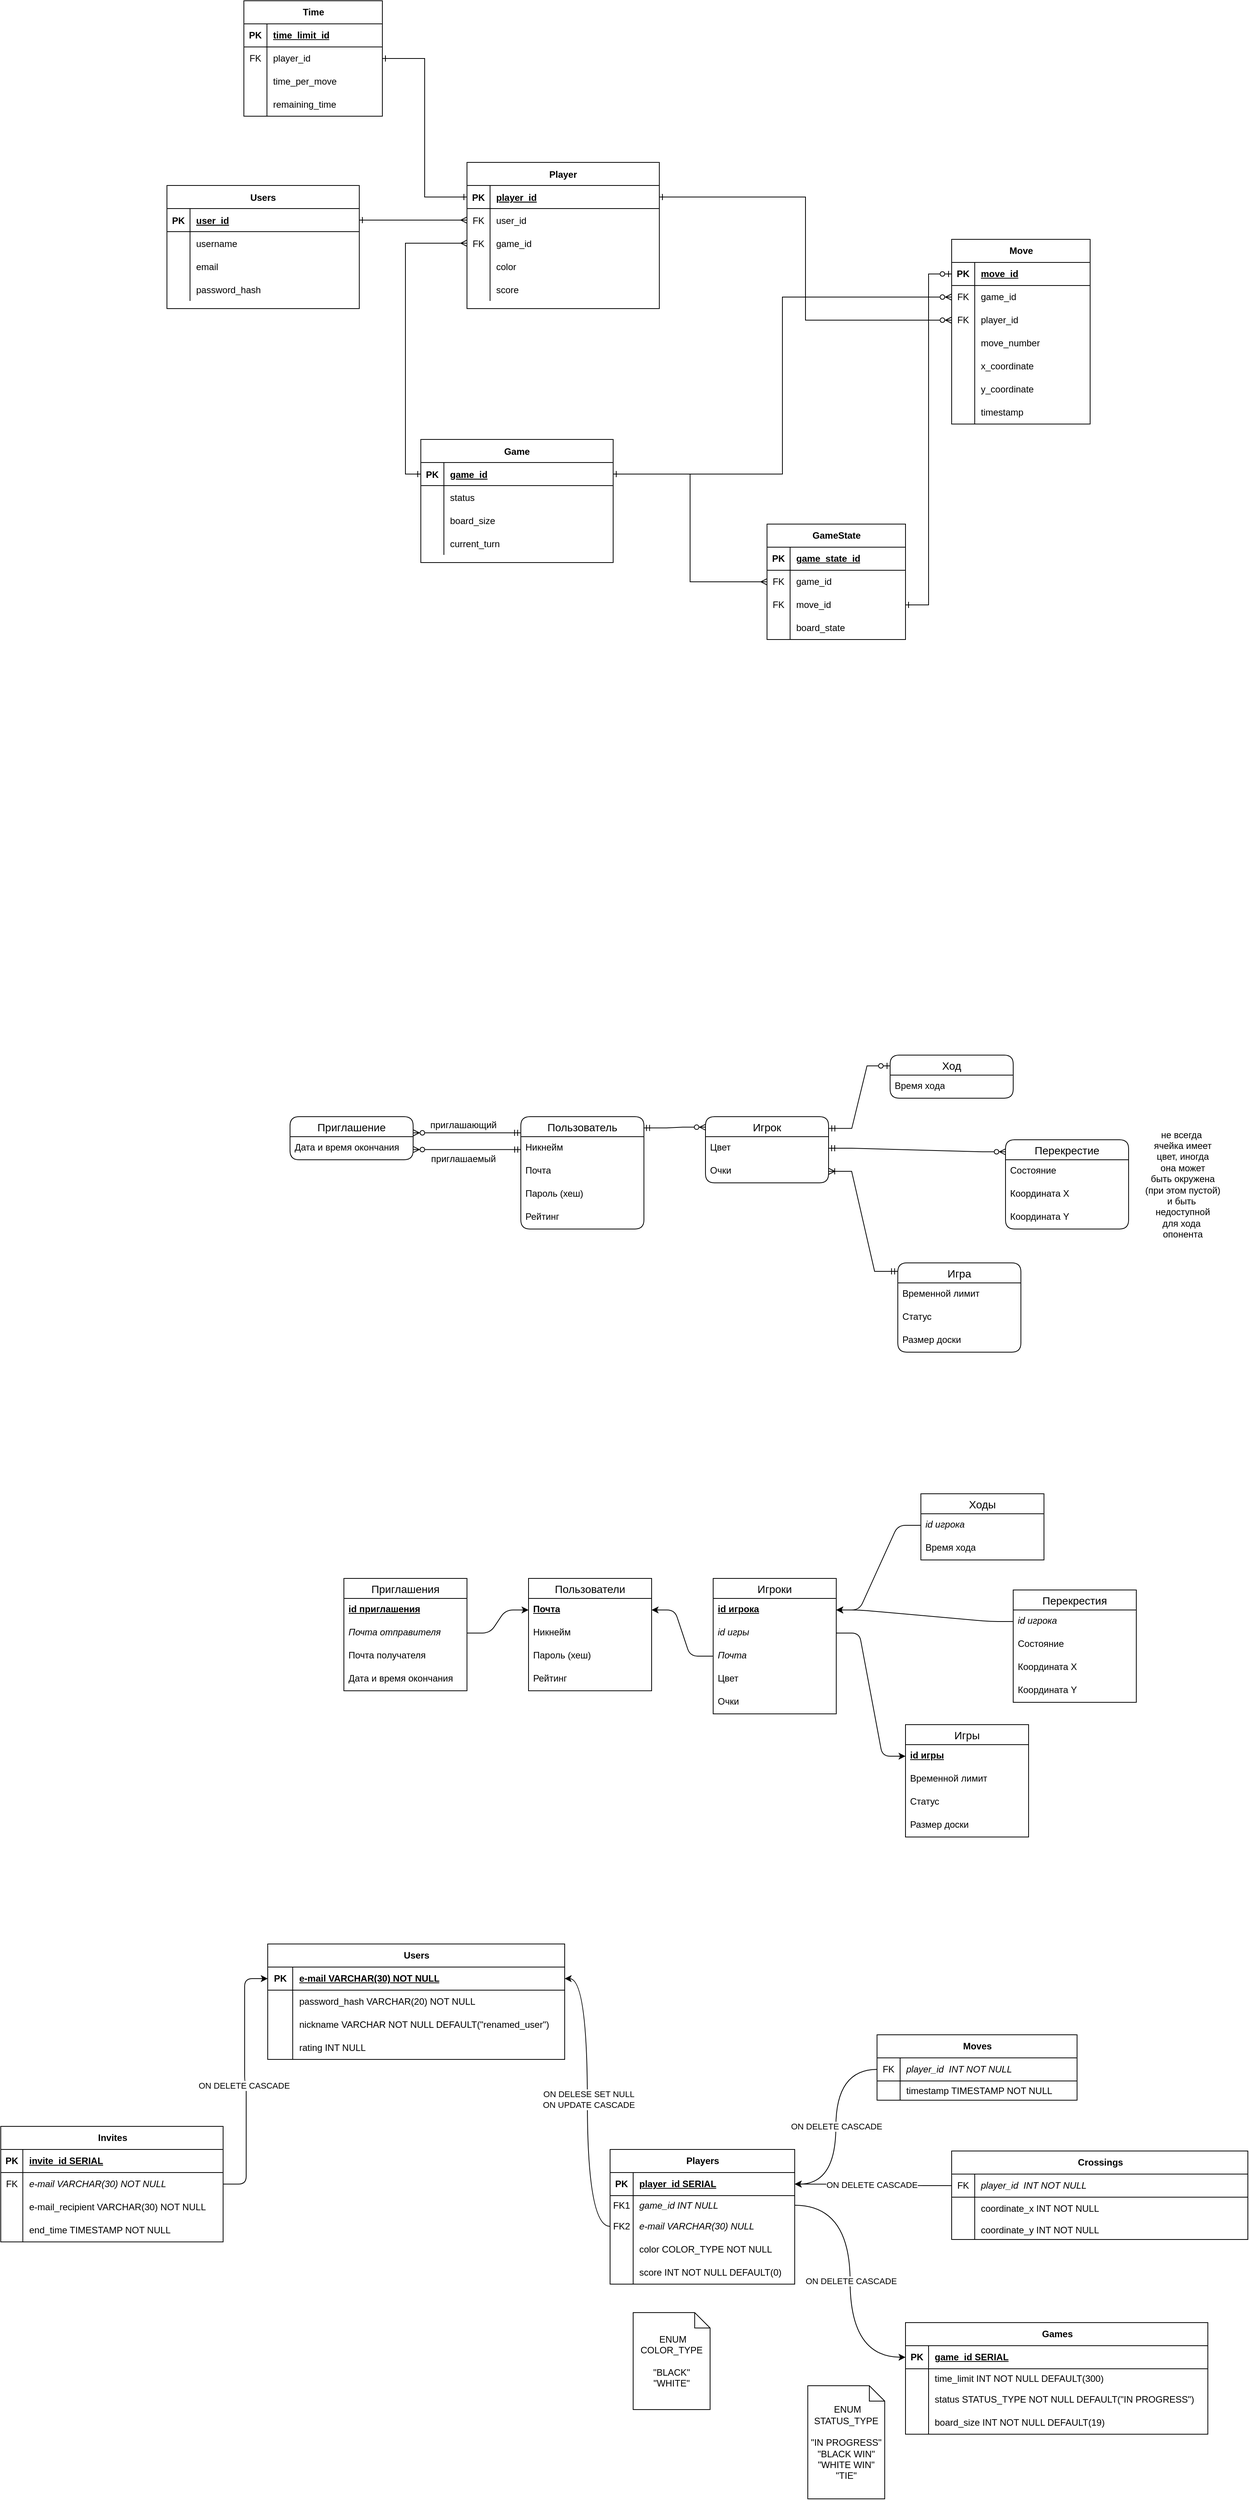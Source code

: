 <mxfile version="24.4.13" type="github">
  <diagram id="R2lEEEUBdFMjLlhIrx00" name="Page-1">
    <mxGraphModel dx="2110" dy="1942" grid="0" gridSize="10" guides="1" tooltips="1" connect="1" arrows="1" fold="1" page="0" pageScale="1" pageWidth="1600" pageHeight="1200" math="0" shadow="0" extFonts="Permanent Marker^https://fonts.googleapis.com/css?family=Permanent+Marker">
      <root>
        <mxCell id="0" />
        <mxCell id="1" parent="0" />
        <mxCell id="C-vyLk0tnHw3VtMMgP7b-2" value="Game" style="shape=table;startSize=30;container=1;collapsible=1;childLayout=tableLayout;fixedRows=1;rowLines=0;fontStyle=1;align=center;resizeLast=1;" parent="1" vertex="1">
          <mxGeometry x="370" y="100" width="250" height="160" as="geometry" />
        </mxCell>
        <mxCell id="C-vyLk0tnHw3VtMMgP7b-3" value="" style="shape=partialRectangle;collapsible=0;dropTarget=0;pointerEvents=0;fillColor=none;points=[[0,0.5],[1,0.5]];portConstraint=eastwest;top=0;left=0;right=0;bottom=1;" parent="C-vyLk0tnHw3VtMMgP7b-2" vertex="1">
          <mxGeometry y="30" width="250" height="30" as="geometry" />
        </mxCell>
        <mxCell id="C-vyLk0tnHw3VtMMgP7b-4" value="PK" style="shape=partialRectangle;overflow=hidden;connectable=0;fillColor=none;top=0;left=0;bottom=0;right=0;fontStyle=1;" parent="C-vyLk0tnHw3VtMMgP7b-3" vertex="1">
          <mxGeometry width="30" height="30" as="geometry">
            <mxRectangle width="30" height="30" as="alternateBounds" />
          </mxGeometry>
        </mxCell>
        <mxCell id="C-vyLk0tnHw3VtMMgP7b-5" value="game_id" style="shape=partialRectangle;overflow=hidden;connectable=0;fillColor=none;top=0;left=0;bottom=0;right=0;align=left;spacingLeft=6;fontStyle=5;" parent="C-vyLk0tnHw3VtMMgP7b-3" vertex="1">
          <mxGeometry x="30" width="220" height="30" as="geometry">
            <mxRectangle width="220" height="30" as="alternateBounds" />
          </mxGeometry>
        </mxCell>
        <mxCell id="C-vyLk0tnHw3VtMMgP7b-6" value="" style="shape=partialRectangle;collapsible=0;dropTarget=0;pointerEvents=0;fillColor=none;points=[[0,0.5],[1,0.5]];portConstraint=eastwest;top=0;left=0;right=0;bottom=0;" parent="C-vyLk0tnHw3VtMMgP7b-2" vertex="1">
          <mxGeometry y="60" width="250" height="30" as="geometry" />
        </mxCell>
        <mxCell id="C-vyLk0tnHw3VtMMgP7b-7" value="" style="shape=partialRectangle;overflow=hidden;connectable=0;fillColor=none;top=0;left=0;bottom=0;right=0;" parent="C-vyLk0tnHw3VtMMgP7b-6" vertex="1">
          <mxGeometry width="30" height="30" as="geometry">
            <mxRectangle width="30" height="30" as="alternateBounds" />
          </mxGeometry>
        </mxCell>
        <mxCell id="C-vyLk0tnHw3VtMMgP7b-8" value="status" style="shape=partialRectangle;overflow=hidden;connectable=0;fillColor=none;top=0;left=0;bottom=0;right=0;align=left;spacingLeft=6;" parent="C-vyLk0tnHw3VtMMgP7b-6" vertex="1">
          <mxGeometry x="30" width="220" height="30" as="geometry">
            <mxRectangle width="220" height="30" as="alternateBounds" />
          </mxGeometry>
        </mxCell>
        <mxCell id="C-vyLk0tnHw3VtMMgP7b-9" value="" style="shape=partialRectangle;collapsible=0;dropTarget=0;pointerEvents=0;fillColor=none;points=[[0,0.5],[1,0.5]];portConstraint=eastwest;top=0;left=0;right=0;bottom=0;" parent="C-vyLk0tnHw3VtMMgP7b-2" vertex="1">
          <mxGeometry y="90" width="250" height="30" as="geometry" />
        </mxCell>
        <mxCell id="C-vyLk0tnHw3VtMMgP7b-10" value="" style="shape=partialRectangle;overflow=hidden;connectable=0;fillColor=none;top=0;left=0;bottom=0;right=0;" parent="C-vyLk0tnHw3VtMMgP7b-9" vertex="1">
          <mxGeometry width="30" height="30" as="geometry">
            <mxRectangle width="30" height="30" as="alternateBounds" />
          </mxGeometry>
        </mxCell>
        <mxCell id="C-vyLk0tnHw3VtMMgP7b-11" value="board_size" style="shape=partialRectangle;overflow=hidden;connectable=0;fillColor=none;top=0;left=0;bottom=0;right=0;align=left;spacingLeft=6;" parent="C-vyLk0tnHw3VtMMgP7b-9" vertex="1">
          <mxGeometry x="30" width="220" height="30" as="geometry">
            <mxRectangle width="220" height="30" as="alternateBounds" />
          </mxGeometry>
        </mxCell>
        <mxCell id="gMowvFQLt-I33DePNJql-75" style="shape=partialRectangle;collapsible=0;dropTarget=0;pointerEvents=0;fillColor=none;points=[[0,0.5],[1,0.5]];portConstraint=eastwest;top=0;left=0;right=0;bottom=0;" parent="C-vyLk0tnHw3VtMMgP7b-2" vertex="1">
          <mxGeometry y="120" width="250" height="30" as="geometry" />
        </mxCell>
        <mxCell id="gMowvFQLt-I33DePNJql-76" style="shape=partialRectangle;overflow=hidden;connectable=0;fillColor=none;top=0;left=0;bottom=0;right=0;" parent="gMowvFQLt-I33DePNJql-75" vertex="1">
          <mxGeometry width="30" height="30" as="geometry">
            <mxRectangle width="30" height="30" as="alternateBounds" />
          </mxGeometry>
        </mxCell>
        <mxCell id="gMowvFQLt-I33DePNJql-77" value="current_turn" style="shape=partialRectangle;overflow=hidden;connectable=0;fillColor=none;top=0;left=0;bottom=0;right=0;align=left;spacingLeft=6;" parent="gMowvFQLt-I33DePNJql-75" vertex="1">
          <mxGeometry x="30" width="220" height="30" as="geometry">
            <mxRectangle width="220" height="30" as="alternateBounds" />
          </mxGeometry>
        </mxCell>
        <mxCell id="C-vyLk0tnHw3VtMMgP7b-13" value="Player" style="shape=table;startSize=30;container=1;collapsible=1;childLayout=tableLayout;fixedRows=1;rowLines=0;fontStyle=1;align=center;resizeLast=1;" parent="1" vertex="1">
          <mxGeometry x="430" y="-260" width="250" height="190" as="geometry" />
        </mxCell>
        <mxCell id="C-vyLk0tnHw3VtMMgP7b-14" value="" style="shape=partialRectangle;collapsible=0;dropTarget=0;pointerEvents=0;fillColor=none;points=[[0,0.5],[1,0.5]];portConstraint=eastwest;top=0;left=0;right=0;bottom=1;" parent="C-vyLk0tnHw3VtMMgP7b-13" vertex="1">
          <mxGeometry y="30" width="250" height="30" as="geometry" />
        </mxCell>
        <mxCell id="C-vyLk0tnHw3VtMMgP7b-15" value="PK" style="shape=partialRectangle;overflow=hidden;connectable=0;fillColor=none;top=0;left=0;bottom=0;right=0;fontStyle=1;" parent="C-vyLk0tnHw3VtMMgP7b-14" vertex="1">
          <mxGeometry width="30" height="30" as="geometry">
            <mxRectangle width="30" height="30" as="alternateBounds" />
          </mxGeometry>
        </mxCell>
        <mxCell id="C-vyLk0tnHw3VtMMgP7b-16" value="player_id" style="shape=partialRectangle;overflow=hidden;connectable=0;fillColor=none;top=0;left=0;bottom=0;right=0;align=left;spacingLeft=6;fontStyle=5;" parent="C-vyLk0tnHw3VtMMgP7b-14" vertex="1">
          <mxGeometry x="30" width="220" height="30" as="geometry">
            <mxRectangle width="220" height="30" as="alternateBounds" />
          </mxGeometry>
        </mxCell>
        <mxCell id="C-vyLk0tnHw3VtMMgP7b-17" value="" style="shape=partialRectangle;collapsible=0;dropTarget=0;pointerEvents=0;fillColor=none;points=[[0,0.5],[1,0.5]];portConstraint=eastwest;top=0;left=0;right=0;bottom=0;" parent="C-vyLk0tnHw3VtMMgP7b-13" vertex="1">
          <mxGeometry y="60" width="250" height="30" as="geometry" />
        </mxCell>
        <mxCell id="C-vyLk0tnHw3VtMMgP7b-18" value="FK" style="shape=partialRectangle;overflow=hidden;connectable=0;fillColor=none;top=0;left=0;bottom=0;right=0;" parent="C-vyLk0tnHw3VtMMgP7b-17" vertex="1">
          <mxGeometry width="30" height="30" as="geometry">
            <mxRectangle width="30" height="30" as="alternateBounds" />
          </mxGeometry>
        </mxCell>
        <mxCell id="C-vyLk0tnHw3VtMMgP7b-19" value="user_id" style="shape=partialRectangle;overflow=hidden;connectable=0;fillColor=none;top=0;left=0;bottom=0;right=0;align=left;spacingLeft=6;" parent="C-vyLk0tnHw3VtMMgP7b-17" vertex="1">
          <mxGeometry x="30" width="220" height="30" as="geometry">
            <mxRectangle width="220" height="30" as="alternateBounds" />
          </mxGeometry>
        </mxCell>
        <mxCell id="C-vyLk0tnHw3VtMMgP7b-20" value="" style="shape=partialRectangle;collapsible=0;dropTarget=0;pointerEvents=0;fillColor=none;points=[[0,0.5],[1,0.5]];portConstraint=eastwest;top=0;left=0;right=0;bottom=0;" parent="C-vyLk0tnHw3VtMMgP7b-13" vertex="1">
          <mxGeometry y="90" width="250" height="30" as="geometry" />
        </mxCell>
        <mxCell id="C-vyLk0tnHw3VtMMgP7b-21" value="FK" style="shape=partialRectangle;overflow=hidden;connectable=0;fillColor=none;top=0;left=0;bottom=0;right=0;" parent="C-vyLk0tnHw3VtMMgP7b-20" vertex="1">
          <mxGeometry width="30" height="30" as="geometry">
            <mxRectangle width="30" height="30" as="alternateBounds" />
          </mxGeometry>
        </mxCell>
        <mxCell id="C-vyLk0tnHw3VtMMgP7b-22" value="game_id" style="shape=partialRectangle;overflow=hidden;connectable=0;fillColor=none;top=0;left=0;bottom=0;right=0;align=left;spacingLeft=6;" parent="C-vyLk0tnHw3VtMMgP7b-20" vertex="1">
          <mxGeometry x="30" width="220" height="30" as="geometry">
            <mxRectangle width="220" height="30" as="alternateBounds" />
          </mxGeometry>
        </mxCell>
        <mxCell id="gMowvFQLt-I33DePNJql-10" style="shape=partialRectangle;collapsible=0;dropTarget=0;pointerEvents=0;fillColor=none;points=[[0,0.5],[1,0.5]];portConstraint=eastwest;top=0;left=0;right=0;bottom=0;" parent="C-vyLk0tnHw3VtMMgP7b-13" vertex="1">
          <mxGeometry y="120" width="250" height="30" as="geometry" />
        </mxCell>
        <mxCell id="gMowvFQLt-I33DePNJql-11" style="shape=partialRectangle;overflow=hidden;connectable=0;fillColor=none;top=0;left=0;bottom=0;right=0;" parent="gMowvFQLt-I33DePNJql-10" vertex="1">
          <mxGeometry width="30" height="30" as="geometry">
            <mxRectangle width="30" height="30" as="alternateBounds" />
          </mxGeometry>
        </mxCell>
        <mxCell id="gMowvFQLt-I33DePNJql-12" value="color" style="shape=partialRectangle;overflow=hidden;connectable=0;fillColor=none;top=0;left=0;bottom=0;right=0;align=left;spacingLeft=6;" parent="gMowvFQLt-I33DePNJql-10" vertex="1">
          <mxGeometry x="30" width="220" height="30" as="geometry">
            <mxRectangle width="220" height="30" as="alternateBounds" />
          </mxGeometry>
        </mxCell>
        <mxCell id="gMowvFQLt-I33DePNJql-82" style="shape=partialRectangle;collapsible=0;dropTarget=0;pointerEvents=0;fillColor=none;points=[[0,0.5],[1,0.5]];portConstraint=eastwest;top=0;left=0;right=0;bottom=0;" parent="C-vyLk0tnHw3VtMMgP7b-13" vertex="1">
          <mxGeometry y="150" width="250" height="30" as="geometry" />
        </mxCell>
        <mxCell id="gMowvFQLt-I33DePNJql-83" style="shape=partialRectangle;overflow=hidden;connectable=0;fillColor=none;top=0;left=0;bottom=0;right=0;" parent="gMowvFQLt-I33DePNJql-82" vertex="1">
          <mxGeometry width="30" height="30" as="geometry">
            <mxRectangle width="30" height="30" as="alternateBounds" />
          </mxGeometry>
        </mxCell>
        <mxCell id="gMowvFQLt-I33DePNJql-84" value="score" style="shape=partialRectangle;overflow=hidden;connectable=0;fillColor=none;top=0;left=0;bottom=0;right=0;align=left;spacingLeft=6;" parent="gMowvFQLt-I33DePNJql-82" vertex="1">
          <mxGeometry x="30" width="220" height="30" as="geometry">
            <mxRectangle width="220" height="30" as="alternateBounds" />
          </mxGeometry>
        </mxCell>
        <mxCell id="C-vyLk0tnHw3VtMMgP7b-23" value="Users" style="shape=table;startSize=30;container=1;collapsible=1;childLayout=tableLayout;fixedRows=1;rowLines=0;fontStyle=1;align=center;resizeLast=1;" parent="1" vertex="1">
          <mxGeometry x="40" y="-230" width="250" height="160" as="geometry" />
        </mxCell>
        <mxCell id="C-vyLk0tnHw3VtMMgP7b-24" value="" style="shape=partialRectangle;collapsible=0;dropTarget=0;pointerEvents=0;fillColor=none;points=[[0,0.5],[1,0.5]];portConstraint=eastwest;top=0;left=0;right=0;bottom=1;" parent="C-vyLk0tnHw3VtMMgP7b-23" vertex="1">
          <mxGeometry y="30" width="250" height="30" as="geometry" />
        </mxCell>
        <mxCell id="C-vyLk0tnHw3VtMMgP7b-25" value="PK" style="shape=partialRectangle;overflow=hidden;connectable=0;fillColor=none;top=0;left=0;bottom=0;right=0;fontStyle=1;" parent="C-vyLk0tnHw3VtMMgP7b-24" vertex="1">
          <mxGeometry width="30" height="30" as="geometry">
            <mxRectangle width="30" height="30" as="alternateBounds" />
          </mxGeometry>
        </mxCell>
        <mxCell id="C-vyLk0tnHw3VtMMgP7b-26" value="user_id" style="shape=partialRectangle;overflow=hidden;connectable=0;fillColor=none;top=0;left=0;bottom=0;right=0;align=left;spacingLeft=6;fontStyle=5;" parent="C-vyLk0tnHw3VtMMgP7b-24" vertex="1">
          <mxGeometry x="30" width="220" height="30" as="geometry">
            <mxRectangle width="220" height="30" as="alternateBounds" />
          </mxGeometry>
        </mxCell>
        <mxCell id="C-vyLk0tnHw3VtMMgP7b-27" value="" style="shape=partialRectangle;collapsible=0;dropTarget=0;pointerEvents=0;fillColor=none;points=[[0,0.5],[1,0.5]];portConstraint=eastwest;top=0;left=0;right=0;bottom=0;" parent="C-vyLk0tnHw3VtMMgP7b-23" vertex="1">
          <mxGeometry y="60" width="250" height="30" as="geometry" />
        </mxCell>
        <mxCell id="C-vyLk0tnHw3VtMMgP7b-28" value="" style="shape=partialRectangle;overflow=hidden;connectable=0;fillColor=none;top=0;left=0;bottom=0;right=0;" parent="C-vyLk0tnHw3VtMMgP7b-27" vertex="1">
          <mxGeometry width="30" height="30" as="geometry">
            <mxRectangle width="30" height="30" as="alternateBounds" />
          </mxGeometry>
        </mxCell>
        <mxCell id="C-vyLk0tnHw3VtMMgP7b-29" value="username" style="shape=partialRectangle;overflow=hidden;connectable=0;fillColor=none;top=0;left=0;bottom=0;right=0;align=left;spacingLeft=6;" parent="C-vyLk0tnHw3VtMMgP7b-27" vertex="1">
          <mxGeometry x="30" width="220" height="30" as="geometry">
            <mxRectangle width="220" height="30" as="alternateBounds" />
          </mxGeometry>
        </mxCell>
        <mxCell id="gMowvFQLt-I33DePNJql-1" style="shape=partialRectangle;collapsible=0;dropTarget=0;pointerEvents=0;fillColor=none;points=[[0,0.5],[1,0.5]];portConstraint=eastwest;top=0;left=0;right=0;bottom=0;" parent="C-vyLk0tnHw3VtMMgP7b-23" vertex="1">
          <mxGeometry y="90" width="250" height="30" as="geometry" />
        </mxCell>
        <mxCell id="gMowvFQLt-I33DePNJql-2" style="shape=partialRectangle;overflow=hidden;connectable=0;fillColor=none;top=0;left=0;bottom=0;right=0;" parent="gMowvFQLt-I33DePNJql-1" vertex="1">
          <mxGeometry width="30" height="30" as="geometry">
            <mxRectangle width="30" height="30" as="alternateBounds" />
          </mxGeometry>
        </mxCell>
        <mxCell id="gMowvFQLt-I33DePNJql-3" value="email" style="shape=partialRectangle;overflow=hidden;connectable=0;fillColor=none;top=0;left=0;bottom=0;right=0;align=left;spacingLeft=6;" parent="gMowvFQLt-I33DePNJql-1" vertex="1">
          <mxGeometry x="30" width="220" height="30" as="geometry">
            <mxRectangle width="220" height="30" as="alternateBounds" />
          </mxGeometry>
        </mxCell>
        <mxCell id="gMowvFQLt-I33DePNJql-7" style="shape=partialRectangle;collapsible=0;dropTarget=0;pointerEvents=0;fillColor=none;points=[[0,0.5],[1,0.5]];portConstraint=eastwest;top=0;left=0;right=0;bottom=0;" parent="C-vyLk0tnHw3VtMMgP7b-23" vertex="1">
          <mxGeometry y="120" width="250" height="30" as="geometry" />
        </mxCell>
        <mxCell id="gMowvFQLt-I33DePNJql-8" style="shape=partialRectangle;overflow=hidden;connectable=0;fillColor=none;top=0;left=0;bottom=0;right=0;" parent="gMowvFQLt-I33DePNJql-7" vertex="1">
          <mxGeometry width="30" height="30" as="geometry">
            <mxRectangle width="30" height="30" as="alternateBounds" />
          </mxGeometry>
        </mxCell>
        <mxCell id="gMowvFQLt-I33DePNJql-9" value="password_hash" style="shape=partialRectangle;overflow=hidden;connectable=0;fillColor=none;top=0;left=0;bottom=0;right=0;align=left;spacingLeft=6;" parent="gMowvFQLt-I33DePNJql-7" vertex="1">
          <mxGeometry x="30" width="220" height="30" as="geometry">
            <mxRectangle width="220" height="30" as="alternateBounds" />
          </mxGeometry>
        </mxCell>
        <mxCell id="gMowvFQLt-I33DePNJql-13" value="Move" style="shape=table;startSize=30;container=1;collapsible=1;childLayout=tableLayout;fixedRows=1;rowLines=0;fontStyle=1;align=center;resizeLast=1;html=1;" parent="1" vertex="1">
          <mxGeometry x="1060" y="-160" width="180" height="240" as="geometry" />
        </mxCell>
        <mxCell id="gMowvFQLt-I33DePNJql-14" value="" style="shape=tableRow;horizontal=0;startSize=0;swimlaneHead=0;swimlaneBody=0;fillColor=none;collapsible=0;dropTarget=0;points=[[0,0.5],[1,0.5]];portConstraint=eastwest;top=0;left=0;right=0;bottom=1;" parent="gMowvFQLt-I33DePNJql-13" vertex="1">
          <mxGeometry y="30" width="180" height="30" as="geometry" />
        </mxCell>
        <mxCell id="gMowvFQLt-I33DePNJql-15" value="PK" style="shape=partialRectangle;connectable=0;fillColor=none;top=0;left=0;bottom=0;right=0;fontStyle=1;overflow=hidden;whiteSpace=wrap;html=1;" parent="gMowvFQLt-I33DePNJql-14" vertex="1">
          <mxGeometry width="30" height="30" as="geometry">
            <mxRectangle width="30" height="30" as="alternateBounds" />
          </mxGeometry>
        </mxCell>
        <mxCell id="gMowvFQLt-I33DePNJql-16" value="move_id" style="shape=partialRectangle;connectable=0;fillColor=none;top=0;left=0;bottom=0;right=0;align=left;spacingLeft=6;fontStyle=5;overflow=hidden;whiteSpace=wrap;html=1;" parent="gMowvFQLt-I33DePNJql-14" vertex="1">
          <mxGeometry x="30" width="150" height="30" as="geometry">
            <mxRectangle width="150" height="30" as="alternateBounds" />
          </mxGeometry>
        </mxCell>
        <mxCell id="gMowvFQLt-I33DePNJql-17" value="" style="shape=tableRow;horizontal=0;startSize=0;swimlaneHead=0;swimlaneBody=0;fillColor=none;collapsible=0;dropTarget=0;points=[[0,0.5],[1,0.5]];portConstraint=eastwest;top=0;left=0;right=0;bottom=0;" parent="gMowvFQLt-I33DePNJql-13" vertex="1">
          <mxGeometry y="60" width="180" height="30" as="geometry" />
        </mxCell>
        <mxCell id="gMowvFQLt-I33DePNJql-18" value="FK" style="shape=partialRectangle;connectable=0;fillColor=none;top=0;left=0;bottom=0;right=0;editable=1;overflow=hidden;whiteSpace=wrap;html=1;" parent="gMowvFQLt-I33DePNJql-17" vertex="1">
          <mxGeometry width="30" height="30" as="geometry">
            <mxRectangle width="30" height="30" as="alternateBounds" />
          </mxGeometry>
        </mxCell>
        <mxCell id="gMowvFQLt-I33DePNJql-19" value="game_id" style="shape=partialRectangle;connectable=0;fillColor=none;top=0;left=0;bottom=0;right=0;align=left;spacingLeft=6;overflow=hidden;whiteSpace=wrap;html=1;" parent="gMowvFQLt-I33DePNJql-17" vertex="1">
          <mxGeometry x="30" width="150" height="30" as="geometry">
            <mxRectangle width="150" height="30" as="alternateBounds" />
          </mxGeometry>
        </mxCell>
        <mxCell id="gMowvFQLt-I33DePNJql-20" value="" style="shape=tableRow;horizontal=0;startSize=0;swimlaneHead=0;swimlaneBody=0;fillColor=none;collapsible=0;dropTarget=0;points=[[0,0.5],[1,0.5]];portConstraint=eastwest;top=0;left=0;right=0;bottom=0;" parent="gMowvFQLt-I33DePNJql-13" vertex="1">
          <mxGeometry y="90" width="180" height="30" as="geometry" />
        </mxCell>
        <mxCell id="gMowvFQLt-I33DePNJql-21" value="FK" style="shape=partialRectangle;connectable=0;fillColor=none;top=0;left=0;bottom=0;right=0;editable=1;overflow=hidden;whiteSpace=wrap;html=1;" parent="gMowvFQLt-I33DePNJql-20" vertex="1">
          <mxGeometry width="30" height="30" as="geometry">
            <mxRectangle width="30" height="30" as="alternateBounds" />
          </mxGeometry>
        </mxCell>
        <mxCell id="gMowvFQLt-I33DePNJql-22" value="player_id" style="shape=partialRectangle;connectable=0;fillColor=none;top=0;left=0;bottom=0;right=0;align=left;spacingLeft=6;overflow=hidden;whiteSpace=wrap;html=1;" parent="gMowvFQLt-I33DePNJql-20" vertex="1">
          <mxGeometry x="30" width="150" height="30" as="geometry">
            <mxRectangle width="150" height="30" as="alternateBounds" />
          </mxGeometry>
        </mxCell>
        <mxCell id="gMowvFQLt-I33DePNJql-23" value="" style="shape=tableRow;horizontal=0;startSize=0;swimlaneHead=0;swimlaneBody=0;fillColor=none;collapsible=0;dropTarget=0;points=[[0,0.5],[1,0.5]];portConstraint=eastwest;top=0;left=0;right=0;bottom=0;" parent="gMowvFQLt-I33DePNJql-13" vertex="1">
          <mxGeometry y="120" width="180" height="30" as="geometry" />
        </mxCell>
        <mxCell id="gMowvFQLt-I33DePNJql-24" value="" style="shape=partialRectangle;connectable=0;fillColor=none;top=0;left=0;bottom=0;right=0;editable=1;overflow=hidden;whiteSpace=wrap;html=1;" parent="gMowvFQLt-I33DePNJql-23" vertex="1">
          <mxGeometry width="30" height="30" as="geometry">
            <mxRectangle width="30" height="30" as="alternateBounds" />
          </mxGeometry>
        </mxCell>
        <mxCell id="gMowvFQLt-I33DePNJql-25" value="move_number" style="shape=partialRectangle;connectable=0;fillColor=none;top=0;left=0;bottom=0;right=0;align=left;spacingLeft=6;overflow=hidden;whiteSpace=wrap;html=1;" parent="gMowvFQLt-I33DePNJql-23" vertex="1">
          <mxGeometry x="30" width="150" height="30" as="geometry">
            <mxRectangle width="150" height="30" as="alternateBounds" />
          </mxGeometry>
        </mxCell>
        <mxCell id="gMowvFQLt-I33DePNJql-32" style="shape=tableRow;horizontal=0;startSize=0;swimlaneHead=0;swimlaneBody=0;fillColor=none;collapsible=0;dropTarget=0;points=[[0,0.5],[1,0.5]];portConstraint=eastwest;top=0;left=0;right=0;bottom=0;" parent="gMowvFQLt-I33DePNJql-13" vertex="1">
          <mxGeometry y="150" width="180" height="30" as="geometry" />
        </mxCell>
        <mxCell id="gMowvFQLt-I33DePNJql-33" style="shape=partialRectangle;connectable=0;fillColor=none;top=0;left=0;bottom=0;right=0;editable=1;overflow=hidden;whiteSpace=wrap;html=1;" parent="gMowvFQLt-I33DePNJql-32" vertex="1">
          <mxGeometry width="30" height="30" as="geometry">
            <mxRectangle width="30" height="30" as="alternateBounds" />
          </mxGeometry>
        </mxCell>
        <mxCell id="gMowvFQLt-I33DePNJql-34" value="x_coordinate" style="shape=partialRectangle;connectable=0;fillColor=none;top=0;left=0;bottom=0;right=0;align=left;spacingLeft=6;overflow=hidden;whiteSpace=wrap;html=1;" parent="gMowvFQLt-I33DePNJql-32" vertex="1">
          <mxGeometry x="30" width="150" height="30" as="geometry">
            <mxRectangle width="150" height="30" as="alternateBounds" />
          </mxGeometry>
        </mxCell>
        <mxCell id="gMowvFQLt-I33DePNJql-29" style="shape=tableRow;horizontal=0;startSize=0;swimlaneHead=0;swimlaneBody=0;fillColor=none;collapsible=0;dropTarget=0;points=[[0,0.5],[1,0.5]];portConstraint=eastwest;top=0;left=0;right=0;bottom=0;" parent="gMowvFQLt-I33DePNJql-13" vertex="1">
          <mxGeometry y="180" width="180" height="30" as="geometry" />
        </mxCell>
        <mxCell id="gMowvFQLt-I33DePNJql-30" style="shape=partialRectangle;connectable=0;fillColor=none;top=0;left=0;bottom=0;right=0;editable=1;overflow=hidden;whiteSpace=wrap;html=1;" parent="gMowvFQLt-I33DePNJql-29" vertex="1">
          <mxGeometry width="30" height="30" as="geometry">
            <mxRectangle width="30" height="30" as="alternateBounds" />
          </mxGeometry>
        </mxCell>
        <mxCell id="gMowvFQLt-I33DePNJql-31" value="y_coordinate" style="shape=partialRectangle;connectable=0;fillColor=none;top=0;left=0;bottom=0;right=0;align=left;spacingLeft=6;overflow=hidden;whiteSpace=wrap;html=1;" parent="gMowvFQLt-I33DePNJql-29" vertex="1">
          <mxGeometry x="30" width="150" height="30" as="geometry">
            <mxRectangle width="150" height="30" as="alternateBounds" />
          </mxGeometry>
        </mxCell>
        <mxCell id="gMowvFQLt-I33DePNJql-26" style="shape=tableRow;horizontal=0;startSize=0;swimlaneHead=0;swimlaneBody=0;fillColor=none;collapsible=0;dropTarget=0;points=[[0,0.5],[1,0.5]];portConstraint=eastwest;top=0;left=0;right=0;bottom=0;" parent="gMowvFQLt-I33DePNJql-13" vertex="1">
          <mxGeometry y="210" width="180" height="30" as="geometry" />
        </mxCell>
        <mxCell id="gMowvFQLt-I33DePNJql-27" style="shape=partialRectangle;connectable=0;fillColor=none;top=0;left=0;bottom=0;right=0;editable=1;overflow=hidden;whiteSpace=wrap;html=1;" parent="gMowvFQLt-I33DePNJql-26" vertex="1">
          <mxGeometry width="30" height="30" as="geometry">
            <mxRectangle width="30" height="30" as="alternateBounds" />
          </mxGeometry>
        </mxCell>
        <mxCell id="gMowvFQLt-I33DePNJql-28" value="timestamp" style="shape=partialRectangle;connectable=0;fillColor=none;top=0;left=0;bottom=0;right=0;align=left;spacingLeft=6;overflow=hidden;whiteSpace=wrap;html=1;" parent="gMowvFQLt-I33DePNJql-26" vertex="1">
          <mxGeometry x="30" width="150" height="30" as="geometry">
            <mxRectangle width="150" height="30" as="alternateBounds" />
          </mxGeometry>
        </mxCell>
        <mxCell id="gMowvFQLt-I33DePNJql-35" value="GameState" style="shape=table;startSize=30;container=1;collapsible=1;childLayout=tableLayout;fixedRows=1;rowLines=0;fontStyle=1;align=center;resizeLast=1;html=1;" parent="1" vertex="1">
          <mxGeometry x="820" y="210" width="180" height="150" as="geometry" />
        </mxCell>
        <mxCell id="gMowvFQLt-I33DePNJql-36" value="" style="shape=tableRow;horizontal=0;startSize=0;swimlaneHead=0;swimlaneBody=0;fillColor=none;collapsible=0;dropTarget=0;points=[[0,0.5],[1,0.5]];portConstraint=eastwest;top=0;left=0;right=0;bottom=1;" parent="gMowvFQLt-I33DePNJql-35" vertex="1">
          <mxGeometry y="30" width="180" height="30" as="geometry" />
        </mxCell>
        <mxCell id="gMowvFQLt-I33DePNJql-37" value="PK" style="shape=partialRectangle;connectable=0;fillColor=none;top=0;left=0;bottom=0;right=0;fontStyle=1;overflow=hidden;whiteSpace=wrap;html=1;" parent="gMowvFQLt-I33DePNJql-36" vertex="1">
          <mxGeometry width="30" height="30" as="geometry">
            <mxRectangle width="30" height="30" as="alternateBounds" />
          </mxGeometry>
        </mxCell>
        <mxCell id="gMowvFQLt-I33DePNJql-38" value="game_state_id" style="shape=partialRectangle;connectable=0;fillColor=none;top=0;left=0;bottom=0;right=0;align=left;spacingLeft=6;fontStyle=5;overflow=hidden;whiteSpace=wrap;html=1;" parent="gMowvFQLt-I33DePNJql-36" vertex="1">
          <mxGeometry x="30" width="150" height="30" as="geometry">
            <mxRectangle width="150" height="30" as="alternateBounds" />
          </mxGeometry>
        </mxCell>
        <mxCell id="gMowvFQLt-I33DePNJql-39" value="" style="shape=tableRow;horizontal=0;startSize=0;swimlaneHead=0;swimlaneBody=0;fillColor=none;collapsible=0;dropTarget=0;points=[[0,0.5],[1,0.5]];portConstraint=eastwest;top=0;left=0;right=0;bottom=0;" parent="gMowvFQLt-I33DePNJql-35" vertex="1">
          <mxGeometry y="60" width="180" height="30" as="geometry" />
        </mxCell>
        <mxCell id="gMowvFQLt-I33DePNJql-40" value="FK" style="shape=partialRectangle;connectable=0;fillColor=none;top=0;left=0;bottom=0;right=0;editable=1;overflow=hidden;whiteSpace=wrap;html=1;" parent="gMowvFQLt-I33DePNJql-39" vertex="1">
          <mxGeometry width="30" height="30" as="geometry">
            <mxRectangle width="30" height="30" as="alternateBounds" />
          </mxGeometry>
        </mxCell>
        <mxCell id="gMowvFQLt-I33DePNJql-41" value="game_id" style="shape=partialRectangle;connectable=0;fillColor=none;top=0;left=0;bottom=0;right=0;align=left;spacingLeft=6;overflow=hidden;whiteSpace=wrap;html=1;" parent="gMowvFQLt-I33DePNJql-39" vertex="1">
          <mxGeometry x="30" width="150" height="30" as="geometry">
            <mxRectangle width="150" height="30" as="alternateBounds" />
          </mxGeometry>
        </mxCell>
        <mxCell id="gMowvFQLt-I33DePNJql-42" value="" style="shape=tableRow;horizontal=0;startSize=0;swimlaneHead=0;swimlaneBody=0;fillColor=none;collapsible=0;dropTarget=0;points=[[0,0.5],[1,0.5]];portConstraint=eastwest;top=0;left=0;right=0;bottom=0;" parent="gMowvFQLt-I33DePNJql-35" vertex="1">
          <mxGeometry y="90" width="180" height="30" as="geometry" />
        </mxCell>
        <mxCell id="gMowvFQLt-I33DePNJql-43" value="FK" style="shape=partialRectangle;connectable=0;fillColor=none;top=0;left=0;bottom=0;right=0;editable=1;overflow=hidden;whiteSpace=wrap;html=1;" parent="gMowvFQLt-I33DePNJql-42" vertex="1">
          <mxGeometry width="30" height="30" as="geometry">
            <mxRectangle width="30" height="30" as="alternateBounds" />
          </mxGeometry>
        </mxCell>
        <mxCell id="gMowvFQLt-I33DePNJql-44" value="move_id" style="shape=partialRectangle;connectable=0;fillColor=none;top=0;left=0;bottom=0;right=0;align=left;spacingLeft=6;overflow=hidden;whiteSpace=wrap;html=1;" parent="gMowvFQLt-I33DePNJql-42" vertex="1">
          <mxGeometry x="30" width="150" height="30" as="geometry">
            <mxRectangle width="150" height="30" as="alternateBounds" />
          </mxGeometry>
        </mxCell>
        <mxCell id="gMowvFQLt-I33DePNJql-45" value="" style="shape=tableRow;horizontal=0;startSize=0;swimlaneHead=0;swimlaneBody=0;fillColor=none;collapsible=0;dropTarget=0;points=[[0,0.5],[1,0.5]];portConstraint=eastwest;top=0;left=0;right=0;bottom=0;" parent="gMowvFQLt-I33DePNJql-35" vertex="1">
          <mxGeometry y="120" width="180" height="30" as="geometry" />
        </mxCell>
        <mxCell id="gMowvFQLt-I33DePNJql-46" value="" style="shape=partialRectangle;connectable=0;fillColor=none;top=0;left=0;bottom=0;right=0;editable=1;overflow=hidden;whiteSpace=wrap;html=1;" parent="gMowvFQLt-I33DePNJql-45" vertex="1">
          <mxGeometry width="30" height="30" as="geometry">
            <mxRectangle width="30" height="30" as="alternateBounds" />
          </mxGeometry>
        </mxCell>
        <mxCell id="gMowvFQLt-I33DePNJql-47" value="board_state" style="shape=partialRectangle;connectable=0;fillColor=none;top=0;left=0;bottom=0;right=0;align=left;spacingLeft=6;overflow=hidden;whiteSpace=wrap;html=1;" parent="gMowvFQLt-I33DePNJql-45" vertex="1">
          <mxGeometry x="30" width="150" height="30" as="geometry">
            <mxRectangle width="150" height="30" as="alternateBounds" />
          </mxGeometry>
        </mxCell>
        <mxCell id="gMowvFQLt-I33DePNJql-48" value="Time" style="shape=table;startSize=30;container=1;collapsible=1;childLayout=tableLayout;fixedRows=1;rowLines=0;fontStyle=1;align=center;resizeLast=1;html=1;" parent="1" vertex="1">
          <mxGeometry x="140" y="-470" width="180" height="150" as="geometry" />
        </mxCell>
        <mxCell id="gMowvFQLt-I33DePNJql-49" value="" style="shape=tableRow;horizontal=0;startSize=0;swimlaneHead=0;swimlaneBody=0;fillColor=none;collapsible=0;dropTarget=0;points=[[0,0.5],[1,0.5]];portConstraint=eastwest;top=0;left=0;right=0;bottom=1;" parent="gMowvFQLt-I33DePNJql-48" vertex="1">
          <mxGeometry y="30" width="180" height="30" as="geometry" />
        </mxCell>
        <mxCell id="gMowvFQLt-I33DePNJql-50" value="PK" style="shape=partialRectangle;connectable=0;fillColor=none;top=0;left=0;bottom=0;right=0;fontStyle=1;overflow=hidden;whiteSpace=wrap;html=1;" parent="gMowvFQLt-I33DePNJql-49" vertex="1">
          <mxGeometry width="30" height="30" as="geometry">
            <mxRectangle width="30" height="30" as="alternateBounds" />
          </mxGeometry>
        </mxCell>
        <mxCell id="gMowvFQLt-I33DePNJql-51" value="time_limit_id" style="shape=partialRectangle;connectable=0;fillColor=none;top=0;left=0;bottom=0;right=0;align=left;spacingLeft=6;fontStyle=5;overflow=hidden;whiteSpace=wrap;html=1;" parent="gMowvFQLt-I33DePNJql-49" vertex="1">
          <mxGeometry x="30" width="150" height="30" as="geometry">
            <mxRectangle width="150" height="30" as="alternateBounds" />
          </mxGeometry>
        </mxCell>
        <mxCell id="gMowvFQLt-I33DePNJql-55" value="" style="shape=tableRow;horizontal=0;startSize=0;swimlaneHead=0;swimlaneBody=0;fillColor=none;collapsible=0;dropTarget=0;points=[[0,0.5],[1,0.5]];portConstraint=eastwest;top=0;left=0;right=0;bottom=0;" parent="gMowvFQLt-I33DePNJql-48" vertex="1">
          <mxGeometry y="60" width="180" height="30" as="geometry" />
        </mxCell>
        <mxCell id="gMowvFQLt-I33DePNJql-56" value="FK" style="shape=partialRectangle;connectable=0;fillColor=none;top=0;left=0;bottom=0;right=0;editable=1;overflow=hidden;whiteSpace=wrap;html=1;" parent="gMowvFQLt-I33DePNJql-55" vertex="1">
          <mxGeometry width="30" height="30" as="geometry">
            <mxRectangle width="30" height="30" as="alternateBounds" />
          </mxGeometry>
        </mxCell>
        <mxCell id="gMowvFQLt-I33DePNJql-57" value="player_id" style="shape=partialRectangle;connectable=0;fillColor=none;top=0;left=0;bottom=0;right=0;align=left;spacingLeft=6;overflow=hidden;whiteSpace=wrap;html=1;" parent="gMowvFQLt-I33DePNJql-55" vertex="1">
          <mxGeometry x="30" width="150" height="30" as="geometry">
            <mxRectangle width="150" height="30" as="alternateBounds" />
          </mxGeometry>
        </mxCell>
        <mxCell id="gMowvFQLt-I33DePNJql-58" value="" style="shape=tableRow;horizontal=0;startSize=0;swimlaneHead=0;swimlaneBody=0;fillColor=none;collapsible=0;dropTarget=0;points=[[0,0.5],[1,0.5]];portConstraint=eastwest;top=0;left=0;right=0;bottom=0;" parent="gMowvFQLt-I33DePNJql-48" vertex="1">
          <mxGeometry y="90" width="180" height="30" as="geometry" />
        </mxCell>
        <mxCell id="gMowvFQLt-I33DePNJql-59" value="" style="shape=partialRectangle;connectable=0;fillColor=none;top=0;left=0;bottom=0;right=0;editable=1;overflow=hidden;whiteSpace=wrap;html=1;" parent="gMowvFQLt-I33DePNJql-58" vertex="1">
          <mxGeometry width="30" height="30" as="geometry">
            <mxRectangle width="30" height="30" as="alternateBounds" />
          </mxGeometry>
        </mxCell>
        <mxCell id="gMowvFQLt-I33DePNJql-60" value="time_per_move" style="shape=partialRectangle;connectable=0;fillColor=none;top=0;left=0;bottom=0;right=0;align=left;spacingLeft=6;overflow=hidden;whiteSpace=wrap;html=1;" parent="gMowvFQLt-I33DePNJql-58" vertex="1">
          <mxGeometry x="30" width="150" height="30" as="geometry">
            <mxRectangle width="150" height="30" as="alternateBounds" />
          </mxGeometry>
        </mxCell>
        <mxCell id="gMowvFQLt-I33DePNJql-61" style="shape=tableRow;horizontal=0;startSize=0;swimlaneHead=0;swimlaneBody=0;fillColor=none;collapsible=0;dropTarget=0;points=[[0,0.5],[1,0.5]];portConstraint=eastwest;top=0;left=0;right=0;bottom=0;" parent="gMowvFQLt-I33DePNJql-48" vertex="1">
          <mxGeometry y="120" width="180" height="30" as="geometry" />
        </mxCell>
        <mxCell id="gMowvFQLt-I33DePNJql-62" style="shape=partialRectangle;connectable=0;fillColor=none;top=0;left=0;bottom=0;right=0;editable=1;overflow=hidden;whiteSpace=wrap;html=1;" parent="gMowvFQLt-I33DePNJql-61" vertex="1">
          <mxGeometry width="30" height="30" as="geometry">
            <mxRectangle width="30" height="30" as="alternateBounds" />
          </mxGeometry>
        </mxCell>
        <mxCell id="gMowvFQLt-I33DePNJql-63" value="remaining_time" style="shape=partialRectangle;connectable=0;fillColor=none;top=0;left=0;bottom=0;right=0;align=left;spacingLeft=6;overflow=hidden;whiteSpace=wrap;html=1;" parent="gMowvFQLt-I33DePNJql-61" vertex="1">
          <mxGeometry x="30" width="150" height="30" as="geometry">
            <mxRectangle width="150" height="30" as="alternateBounds" />
          </mxGeometry>
        </mxCell>
        <mxCell id="gMowvFQLt-I33DePNJql-65" style="edgeStyle=orthogonalEdgeStyle;rounded=0;orthogonalLoop=1;jettySize=auto;html=1;entryX=0;entryY=0.5;entryDx=0;entryDy=0;startArrow=ERone;startFill=0;endArrow=ERmany;endFill=0;" parent="1" source="C-vyLk0tnHw3VtMMgP7b-24" target="C-vyLk0tnHw3VtMMgP7b-17" edge="1">
          <mxGeometry relative="1" as="geometry" />
        </mxCell>
        <mxCell id="gMowvFQLt-I33DePNJql-66" style="edgeStyle=orthogonalEdgeStyle;rounded=0;orthogonalLoop=1;jettySize=auto;html=1;entryX=0;entryY=0.5;entryDx=0;entryDy=0;startArrow=ERone;startFill=0;endArrow=ERmany;endFill=0;exitX=0;exitY=0.5;exitDx=0;exitDy=0;" parent="1" source="C-vyLk0tnHw3VtMMgP7b-3" target="C-vyLk0tnHw3VtMMgP7b-20" edge="1">
          <mxGeometry relative="1" as="geometry">
            <mxPoint x="349.94" y="150" as="sourcePoint" />
            <mxPoint x="179.94" y="-150" as="targetPoint" />
          </mxGeometry>
        </mxCell>
        <mxCell id="gMowvFQLt-I33DePNJql-67" style="edgeStyle=orthogonalEdgeStyle;rounded=0;orthogonalLoop=1;jettySize=auto;html=1;entryX=0;entryY=0.5;entryDx=0;entryDy=0;startArrow=ERone;startFill=0;endArrow=ERzeroToMany;endFill=0;" parent="1" source="C-vyLk0tnHw3VtMMgP7b-14" target="gMowvFQLt-I33DePNJql-20" edge="1">
          <mxGeometry relative="1" as="geometry" />
        </mxCell>
        <mxCell id="gMowvFQLt-I33DePNJql-69" style="edgeStyle=orthogonalEdgeStyle;rounded=0;orthogonalLoop=1;jettySize=auto;html=1;exitX=1;exitY=0.5;exitDx=0;exitDy=0;entryX=0;entryY=0.5;entryDx=0;entryDy=0;startArrow=ERone;startFill=0;endArrow=ERmany;endFill=0;" parent="1" source="C-vyLk0tnHw3VtMMgP7b-3" target="gMowvFQLt-I33DePNJql-39" edge="1">
          <mxGeometry relative="1" as="geometry" />
        </mxCell>
        <mxCell id="gMowvFQLt-I33DePNJql-70" style="edgeStyle=orthogonalEdgeStyle;rounded=0;orthogonalLoop=1;jettySize=auto;html=1;entryX=0;entryY=0.5;entryDx=0;entryDy=0;startArrow=ERone;startFill=0;endArrow=ERzeroToMany;endFill=0;" parent="1" source="C-vyLk0tnHw3VtMMgP7b-3" target="gMowvFQLt-I33DePNJql-17" edge="1">
          <mxGeometry relative="1" as="geometry" />
        </mxCell>
        <mxCell id="gMowvFQLt-I33DePNJql-71" style="edgeStyle=orthogonalEdgeStyle;rounded=0;orthogonalLoop=1;jettySize=auto;html=1;entryX=1;entryY=0.5;entryDx=0;entryDy=0;startArrow=ERone;startFill=0;endArrow=ERone;endFill=0;" parent="1" source="C-vyLk0tnHw3VtMMgP7b-14" target="gMowvFQLt-I33DePNJql-55" edge="1">
          <mxGeometry relative="1" as="geometry" />
        </mxCell>
        <mxCell id="gMowvFQLt-I33DePNJql-78" style="edgeStyle=orthogonalEdgeStyle;rounded=0;orthogonalLoop=1;jettySize=auto;html=1;entryX=1;entryY=0.5;entryDx=0;entryDy=0;startArrow=ERzeroToOne;startFill=0;endArrow=ERone;endFill=0;" parent="1" source="gMowvFQLt-I33DePNJql-14" target="gMowvFQLt-I33DePNJql-42" edge="1">
          <mxGeometry relative="1" as="geometry">
            <mxPoint x="1080" y="290.0" as="targetPoint" />
          </mxGeometry>
        </mxCell>
        <mxCell id="mHIWMSmWOXpyb1FS3OvH-8" value="Игрок" style="swimlane;fontStyle=0;childLayout=stackLayout;horizontal=1;startSize=26;horizontalStack=0;resizeParent=1;resizeParentMax=0;resizeLast=0;collapsible=1;marginBottom=0;align=center;fontSize=14;rounded=1;" vertex="1" parent="1">
          <mxGeometry x="740" y="980" width="160" height="86" as="geometry" />
        </mxCell>
        <mxCell id="mHIWMSmWOXpyb1FS3OvH-9" value="Цвет" style="text;strokeColor=none;fillColor=none;spacingLeft=4;spacingRight=4;overflow=hidden;rotatable=0;points=[[0,0.5],[1,0.5]];portConstraint=eastwest;fontSize=12;whiteSpace=wrap;html=1;rounded=1;" vertex="1" parent="mHIWMSmWOXpyb1FS3OvH-8">
          <mxGeometry y="26" width="160" height="30" as="geometry" />
        </mxCell>
        <mxCell id="mHIWMSmWOXpyb1FS3OvH-10" value="Очки" style="text;strokeColor=none;fillColor=none;spacingLeft=4;spacingRight=4;overflow=hidden;rotatable=0;points=[[0,0.5],[1,0.5]];portConstraint=eastwest;fontSize=12;whiteSpace=wrap;html=1;rounded=1;" vertex="1" parent="mHIWMSmWOXpyb1FS3OvH-8">
          <mxGeometry y="56" width="160" height="30" as="geometry" />
        </mxCell>
        <mxCell id="mHIWMSmWOXpyb1FS3OvH-18" value="Пользователь" style="swimlane;fontStyle=0;childLayout=stackLayout;horizontal=1;startSize=26;horizontalStack=0;resizeParent=1;resizeParentMax=0;resizeLast=0;collapsible=1;marginBottom=0;align=center;fontSize=14;rounded=1;swimlaneLine=1;" vertex="1" parent="1">
          <mxGeometry x="500" y="980" width="160" height="146" as="geometry" />
        </mxCell>
        <mxCell id="mHIWMSmWOXpyb1FS3OvH-19" value="Никнейм" style="text;strokeColor=none;fillColor=none;spacingLeft=4;spacingRight=4;overflow=hidden;rotatable=0;points=[[0,0.5],[1,0.5]];portConstraint=eastwest;fontSize=12;whiteSpace=wrap;html=1;" vertex="1" parent="mHIWMSmWOXpyb1FS3OvH-18">
          <mxGeometry y="26" width="160" height="30" as="geometry" />
        </mxCell>
        <mxCell id="mHIWMSmWOXpyb1FS3OvH-20" value="Почта" style="text;strokeColor=none;fillColor=none;spacingLeft=4;spacingRight=4;overflow=hidden;rotatable=0;points=[[0,0.5],[1,0.5]];portConstraint=eastwest;fontSize=12;whiteSpace=wrap;html=1;" vertex="1" parent="mHIWMSmWOXpyb1FS3OvH-18">
          <mxGeometry y="56" width="160" height="30" as="geometry" />
        </mxCell>
        <mxCell id="mHIWMSmWOXpyb1FS3OvH-21" value="Пароль (хеш)" style="text;strokeColor=none;fillColor=none;spacingLeft=4;spacingRight=4;overflow=hidden;rotatable=0;points=[[0,0.5],[1,0.5]];portConstraint=eastwest;fontSize=12;whiteSpace=wrap;html=1;" vertex="1" parent="mHIWMSmWOXpyb1FS3OvH-18">
          <mxGeometry y="86" width="160" height="30" as="geometry" />
        </mxCell>
        <mxCell id="mHIWMSmWOXpyb1FS3OvH-22" value="Рейтинг" style="text;strokeColor=none;fillColor=none;spacingLeft=4;spacingRight=4;overflow=hidden;rotatable=0;points=[[0,0.5],[1,0.5]];portConstraint=eastwest;fontSize=12;whiteSpace=wrap;html=1;" vertex="1" parent="mHIWMSmWOXpyb1FS3OvH-18">
          <mxGeometry y="116" width="160" height="30" as="geometry" />
        </mxCell>
        <mxCell id="mHIWMSmWOXpyb1FS3OvH-23" value="Игра" style="swimlane;fontStyle=0;childLayout=stackLayout;horizontal=1;startSize=26;horizontalStack=0;resizeParent=1;resizeParentMax=0;resizeLast=0;collapsible=1;marginBottom=0;align=center;fontSize=14;rounded=1;" vertex="1" parent="1">
          <mxGeometry x="990" y="1170" width="160" height="116" as="geometry">
            <mxRectangle x="790" y="1200" width="70" height="30" as="alternateBounds" />
          </mxGeometry>
        </mxCell>
        <mxCell id="mHIWMSmWOXpyb1FS3OvH-27" value="Временной лимит" style="text;strokeColor=none;fillColor=none;spacingLeft=4;spacingRight=4;overflow=hidden;rotatable=0;points=[[0,0.5],[1,0.5]];portConstraint=eastwest;fontSize=12;whiteSpace=wrap;html=1;rounded=1;" vertex="1" parent="mHIWMSmWOXpyb1FS3OvH-23">
          <mxGeometry y="26" width="160" height="30" as="geometry" />
        </mxCell>
        <mxCell id="mHIWMSmWOXpyb1FS3OvH-43" value="Статус" style="text;strokeColor=none;fillColor=none;spacingLeft=4;spacingRight=4;overflow=hidden;rotatable=0;points=[[0,0.5],[1,0.5]];portConstraint=eastwest;fontSize=12;whiteSpace=wrap;html=1;rounded=1;" vertex="1" parent="mHIWMSmWOXpyb1FS3OvH-23">
          <mxGeometry y="56" width="160" height="30" as="geometry" />
        </mxCell>
        <mxCell id="mHIWMSmWOXpyb1FS3OvH-59" value="Размер доски" style="text;strokeColor=none;fillColor=none;spacingLeft=4;spacingRight=4;overflow=hidden;rotatable=0;points=[[0,0.5],[1,0.5]];portConstraint=eastwest;fontSize=12;whiteSpace=wrap;html=1;rounded=1;" vertex="1" parent="mHIWMSmWOXpyb1FS3OvH-23">
          <mxGeometry y="86" width="160" height="30" as="geometry" />
        </mxCell>
        <mxCell id="mHIWMSmWOXpyb1FS3OvH-29" value="Ход" style="swimlane;fontStyle=0;childLayout=stackLayout;horizontal=1;startSize=26;horizontalStack=0;resizeParent=1;resizeParentMax=0;resizeLast=0;collapsible=1;marginBottom=0;align=center;fontSize=14;rounded=1;" vertex="1" parent="1">
          <mxGeometry x="980" y="900" width="160" height="56" as="geometry" />
        </mxCell>
        <mxCell id="mHIWMSmWOXpyb1FS3OvH-31" value="Время хода" style="text;strokeColor=none;fillColor=none;spacingLeft=4;spacingRight=4;overflow=hidden;rotatable=0;points=[[0,0.5],[1,0.5]];portConstraint=eastwest;fontSize=12;whiteSpace=wrap;html=1;rounded=1;" vertex="1" parent="mHIWMSmWOXpyb1FS3OvH-29">
          <mxGeometry y="26" width="160" height="30" as="geometry" />
        </mxCell>
        <mxCell id="mHIWMSmWOXpyb1FS3OvH-44" value="Перекрестие" style="swimlane;fontStyle=0;childLayout=stackLayout;horizontal=1;startSize=26;horizontalStack=0;resizeParent=1;resizeParentMax=0;resizeLast=0;collapsible=1;marginBottom=0;align=center;fontSize=14;rounded=1;" vertex="1" parent="1">
          <mxGeometry x="1130" y="1010" width="160" height="116" as="geometry" />
        </mxCell>
        <mxCell id="mHIWMSmWOXpyb1FS3OvH-45" value="Состояние" style="text;strokeColor=none;fillColor=none;spacingLeft=4;spacingRight=4;overflow=hidden;rotatable=0;points=[[0,0.5],[1,0.5]];portConstraint=eastwest;fontSize=12;whiteSpace=wrap;html=1;rounded=1;" vertex="1" parent="mHIWMSmWOXpyb1FS3OvH-44">
          <mxGeometry y="26" width="160" height="30" as="geometry" />
        </mxCell>
        <mxCell id="mHIWMSmWOXpyb1FS3OvH-47" value="Координата X" style="text;strokeColor=none;fillColor=none;spacingLeft=4;spacingRight=4;overflow=hidden;rotatable=0;points=[[0,0.5],[1,0.5]];portConstraint=eastwest;fontSize=12;whiteSpace=wrap;html=1;rounded=1;" vertex="1" parent="mHIWMSmWOXpyb1FS3OvH-44">
          <mxGeometry y="56" width="160" height="30" as="geometry" />
        </mxCell>
        <mxCell id="mHIWMSmWOXpyb1FS3OvH-48" value="Координата Y" style="text;strokeColor=none;fillColor=none;spacingLeft=4;spacingRight=4;overflow=hidden;rotatable=0;points=[[0,0.5],[1,0.5]];portConstraint=eastwest;fontSize=12;whiteSpace=wrap;html=1;rounded=1;" vertex="1" parent="mHIWMSmWOXpyb1FS3OvH-44">
          <mxGeometry y="86" width="160" height="30" as="geometry" />
        </mxCell>
        <mxCell id="mHIWMSmWOXpyb1FS3OvH-49" value="" style="edgeStyle=entityRelationEdgeStyle;fontSize=12;html=1;endArrow=ERzeroToMany;endFill=1;startArrow=ERmandOne;rounded=0;startFill=0;exitX=0.996;exitY=0.1;exitDx=0;exitDy=0;exitPerimeter=0;entryX=0.003;entryY=0.159;entryDx=0;entryDy=0;entryPerimeter=0;" edge="1" parent="1" source="mHIWMSmWOXpyb1FS3OvH-18" target="mHIWMSmWOXpyb1FS3OvH-8">
          <mxGeometry width="100" height="100" relative="1" as="geometry">
            <mxPoint x="659.52" y="990.002" as="sourcePoint" />
            <mxPoint x="780" y="1007.3" as="targetPoint" />
          </mxGeometry>
        </mxCell>
        <mxCell id="mHIWMSmWOXpyb1FS3OvH-51" value="" style="edgeStyle=entityRelationEdgeStyle;fontSize=12;html=1;endArrow=ERoneToMany;startArrow=ERmandOne;rounded=0;exitX=-0.001;exitY=0.095;exitDx=0;exitDy=0;endFill=0;exitPerimeter=0;entryX=1;entryY=0.5;entryDx=0;entryDy=0;" edge="1" parent="1" source="mHIWMSmWOXpyb1FS3OvH-23" target="mHIWMSmWOXpyb1FS3OvH-10">
          <mxGeometry width="100" height="100" relative="1" as="geometry">
            <mxPoint x="790" y="1190" as="sourcePoint" />
            <mxPoint x="980" y="1240" as="targetPoint" />
          </mxGeometry>
        </mxCell>
        <mxCell id="mHIWMSmWOXpyb1FS3OvH-52" value="" style="edgeStyle=entityRelationEdgeStyle;fontSize=12;html=1;endArrow=ERzeroToOne;startArrow=ERmandOne;rounded=0;entryX=0;entryY=0.25;entryDx=0;entryDy=0;endFill=0;exitX=1.001;exitY=0.178;exitDx=0;exitDy=0;exitPerimeter=0;" edge="1" parent="1" source="mHIWMSmWOXpyb1FS3OvH-8" target="mHIWMSmWOXpyb1FS3OvH-29">
          <mxGeometry width="100" height="100" relative="1" as="geometry">
            <mxPoint x="941" y="994" as="sourcePoint" />
            <mxPoint x="1070" y="900" as="targetPoint" />
          </mxGeometry>
        </mxCell>
        <mxCell id="mHIWMSmWOXpyb1FS3OvH-57" value="" style="edgeStyle=entityRelationEdgeStyle;fontSize=12;html=1;endArrow=ERzeroToMany;endFill=0;rounded=0;exitX=1;exitY=0.5;exitDx=0;exitDy=0;startArrow=ERmandOne;startFill=0;entryX=0.002;entryY=0.135;entryDx=0;entryDy=0;entryPerimeter=0;" edge="1" parent="1" source="mHIWMSmWOXpyb1FS3OvH-9" target="mHIWMSmWOXpyb1FS3OvH-44">
          <mxGeometry width="100" height="100" relative="1" as="geometry">
            <mxPoint x="1110" y="1200" as="sourcePoint" />
            <mxPoint x="1270" y="1157" as="targetPoint" />
          </mxGeometry>
        </mxCell>
        <mxCell id="mHIWMSmWOXpyb1FS3OvH-62" value="Приглашение" style="swimlane;fontStyle=0;childLayout=stackLayout;horizontal=1;startSize=26;horizontalStack=0;resizeParent=1;resizeParentMax=0;resizeLast=0;collapsible=1;marginBottom=0;align=center;fontSize=14;rounded=1;swimlaneLine=1;" vertex="1" parent="1">
          <mxGeometry x="200" y="980" width="160" height="56" as="geometry" />
        </mxCell>
        <mxCell id="mHIWMSmWOXpyb1FS3OvH-63" value="Дата и время окончания" style="text;strokeColor=none;fillColor=none;spacingLeft=4;spacingRight=4;overflow=hidden;rotatable=0;points=[[0,0.5],[1,0.5]];portConstraint=eastwest;fontSize=12;whiteSpace=wrap;html=1;" vertex="1" parent="mHIWMSmWOXpyb1FS3OvH-62">
          <mxGeometry y="26" width="160" height="30" as="geometry" />
        </mxCell>
        <mxCell id="mHIWMSmWOXpyb1FS3OvH-67" value="" style="edgeStyle=entityRelationEdgeStyle;fontSize=12;html=1;endArrow=ERmandOne;endFill=0;startArrow=ERzeroToMany;rounded=0;startFill=0;exitX=0.996;exitY=0.1;exitDx=0;exitDy=0;exitPerimeter=0;entryX=-0.001;entryY=0.144;entryDx=0;entryDy=0;entryPerimeter=0;" edge="1" parent="1" target="mHIWMSmWOXpyb1FS3OvH-18">
          <mxGeometry width="100" height="100" relative="1" as="geometry">
            <mxPoint x="360" y="1001" as="sourcePoint" />
            <mxPoint x="481" y="1000" as="targetPoint" />
          </mxGeometry>
        </mxCell>
        <mxCell id="mHIWMSmWOXpyb1FS3OvH-68" value="" style="edgeStyle=entityRelationEdgeStyle;fontSize=12;html=1;endArrow=ERmandOne;endFill=0;startArrow=ERzeroToMany;rounded=0;startFill=0;exitX=0.996;exitY=0.1;exitDx=0;exitDy=0;exitPerimeter=0;entryX=-0.001;entryY=0.144;entryDx=0;entryDy=0;entryPerimeter=0;" edge="1" parent="1">
          <mxGeometry width="100" height="100" relative="1" as="geometry">
            <mxPoint x="360" y="1022.73" as="sourcePoint" />
            <mxPoint x="500" y="1022.73" as="targetPoint" />
          </mxGeometry>
        </mxCell>
        <mxCell id="mHIWMSmWOXpyb1FS3OvH-71" value="приглашающий" style="text;html=1;align=center;verticalAlign=middle;resizable=0;points=[];autosize=1;strokeColor=none;fillColor=none;" vertex="1" parent="1">
          <mxGeometry x="370" y="976" width="110" height="30" as="geometry" />
        </mxCell>
        <mxCell id="mHIWMSmWOXpyb1FS3OvH-72" value="приглашаемый" style="text;html=1;align=center;verticalAlign=middle;resizable=0;points=[];autosize=1;strokeColor=none;fillColor=none;" vertex="1" parent="1">
          <mxGeometry x="370" y="1020" width="110" height="30" as="geometry" />
        </mxCell>
        <mxCell id="mHIWMSmWOXpyb1FS3OvH-73" value="не всегда&amp;nbsp;&lt;div&gt;ячейка имеет&lt;/div&gt;&lt;div&gt;цвет, иногда&lt;/div&gt;&lt;div&gt;она может&lt;/div&gt;&lt;div&gt;быть окружена&lt;/div&gt;&lt;div&gt;(при этом пустой)&lt;br&gt;и быть&amp;nbsp;&lt;br&gt;недоступной&lt;br&gt;для хода&amp;nbsp;&lt;br&gt;опонента&lt;/div&gt;" style="text;html=1;align=center;verticalAlign=middle;resizable=0;points=[];autosize=1;strokeColor=none;fillColor=none;" vertex="1" parent="1">
          <mxGeometry x="1300" y="988" width="120" height="160" as="geometry" />
        </mxCell>
        <mxCell id="mHIWMSmWOXpyb1FS3OvH-74" value="Игроки" style="swimlane;fontStyle=0;childLayout=stackLayout;horizontal=1;startSize=26;horizontalStack=0;resizeParent=1;resizeParentMax=0;resizeLast=0;collapsible=1;marginBottom=0;align=center;fontSize=14;rounded=0;" vertex="1" parent="1">
          <mxGeometry x="750" y="1580" width="160" height="176" as="geometry" />
        </mxCell>
        <mxCell id="mHIWMSmWOXpyb1FS3OvH-104" value="&lt;b&gt;&lt;u&gt;id игрока&lt;/u&gt;&lt;/b&gt;" style="text;strokeColor=none;fillColor=none;spacingLeft=4;spacingRight=4;overflow=hidden;rotatable=0;points=[[0,0.5],[1,0.5]];portConstraint=eastwest;fontSize=12;whiteSpace=wrap;html=1;rounded=1;" vertex="1" parent="mHIWMSmWOXpyb1FS3OvH-74">
          <mxGeometry y="26" width="160" height="30" as="geometry" />
        </mxCell>
        <mxCell id="mHIWMSmWOXpyb1FS3OvH-115" value="id игры" style="text;strokeColor=none;fillColor=none;spacingLeft=4;spacingRight=4;overflow=hidden;rotatable=0;points=[[0,0.5],[1,0.5]];portConstraint=eastwest;fontSize=12;whiteSpace=wrap;html=1;rounded=1;fontStyle=2" vertex="1" parent="mHIWMSmWOXpyb1FS3OvH-74">
          <mxGeometry y="56" width="160" height="30" as="geometry" />
        </mxCell>
        <mxCell id="mHIWMSmWOXpyb1FS3OvH-110" value="Почта" style="text;strokeColor=none;fillColor=none;spacingLeft=4;spacingRight=4;overflow=hidden;rotatable=0;points=[[0,0.5],[1,0.5]];portConstraint=eastwest;fontSize=12;whiteSpace=wrap;html=1;fontStyle=2" vertex="1" parent="mHIWMSmWOXpyb1FS3OvH-74">
          <mxGeometry y="86" width="160" height="30" as="geometry" />
        </mxCell>
        <mxCell id="mHIWMSmWOXpyb1FS3OvH-75" value="Цвет" style="text;strokeColor=none;fillColor=none;spacingLeft=4;spacingRight=4;overflow=hidden;rotatable=0;points=[[0,0.5],[1,0.5]];portConstraint=eastwest;fontSize=12;whiteSpace=wrap;html=1;rounded=1;" vertex="1" parent="mHIWMSmWOXpyb1FS3OvH-74">
          <mxGeometry y="116" width="160" height="30" as="geometry" />
        </mxCell>
        <mxCell id="mHIWMSmWOXpyb1FS3OvH-76" value="Очки" style="text;strokeColor=none;fillColor=none;spacingLeft=4;spacingRight=4;overflow=hidden;rotatable=0;points=[[0,0.5],[1,0.5]];portConstraint=eastwest;fontSize=12;whiteSpace=wrap;html=1;rounded=1;" vertex="1" parent="mHIWMSmWOXpyb1FS3OvH-74">
          <mxGeometry y="146" width="160" height="30" as="geometry" />
        </mxCell>
        <mxCell id="mHIWMSmWOXpyb1FS3OvH-77" value="Пользователи" style="swimlane;fontStyle=0;childLayout=stackLayout;horizontal=1;startSize=26;horizontalStack=0;resizeParent=1;resizeParentMax=0;resizeLast=0;collapsible=1;marginBottom=0;align=center;fontSize=14;rounded=0;swimlaneLine=1;" vertex="1" parent="1">
          <mxGeometry x="510" y="1580" width="160" height="146" as="geometry" />
        </mxCell>
        <mxCell id="mHIWMSmWOXpyb1FS3OvH-79" value="Почта" style="text;strokeColor=none;fillColor=none;spacingLeft=4;spacingRight=4;overflow=hidden;rotatable=0;points=[[0,0.5],[1,0.5]];portConstraint=eastwest;fontSize=12;whiteSpace=wrap;html=1;fontStyle=5" vertex="1" parent="mHIWMSmWOXpyb1FS3OvH-77">
          <mxGeometry y="26" width="160" height="30" as="geometry" />
        </mxCell>
        <mxCell id="mHIWMSmWOXpyb1FS3OvH-78" value="Никнейм" style="text;strokeColor=none;fillColor=none;spacingLeft=4;spacingRight=4;overflow=hidden;rotatable=0;points=[[0,0.5],[1,0.5]];portConstraint=eastwest;fontSize=12;whiteSpace=wrap;html=1;" vertex="1" parent="mHIWMSmWOXpyb1FS3OvH-77">
          <mxGeometry y="56" width="160" height="30" as="geometry" />
        </mxCell>
        <mxCell id="mHIWMSmWOXpyb1FS3OvH-80" value="Пароль (хеш)" style="text;strokeColor=none;fillColor=none;spacingLeft=4;spacingRight=4;overflow=hidden;rotatable=0;points=[[0,0.5],[1,0.5]];portConstraint=eastwest;fontSize=12;whiteSpace=wrap;html=1;" vertex="1" parent="mHIWMSmWOXpyb1FS3OvH-77">
          <mxGeometry y="86" width="160" height="30" as="geometry" />
        </mxCell>
        <mxCell id="mHIWMSmWOXpyb1FS3OvH-81" value="Рейтинг" style="text;strokeColor=none;fillColor=none;spacingLeft=4;spacingRight=4;overflow=hidden;rotatable=0;points=[[0,0.5],[1,0.5]];portConstraint=eastwest;fontSize=12;whiteSpace=wrap;html=1;" vertex="1" parent="mHIWMSmWOXpyb1FS3OvH-77">
          <mxGeometry y="116" width="160" height="30" as="geometry" />
        </mxCell>
        <mxCell id="mHIWMSmWOXpyb1FS3OvH-82" value="Игры" style="swimlane;fontStyle=0;childLayout=stackLayout;horizontal=1;startSize=26;horizontalStack=0;resizeParent=1;resizeParentMax=0;resizeLast=0;collapsible=1;marginBottom=0;align=center;fontSize=14;rounded=0;" vertex="1" parent="1">
          <mxGeometry x="1000" y="1770" width="160" height="146" as="geometry">
            <mxRectangle x="790" y="1200" width="70" height="30" as="alternateBounds" />
          </mxGeometry>
        </mxCell>
        <mxCell id="mHIWMSmWOXpyb1FS3OvH-114" value="&lt;b&gt;&lt;u&gt;id игры&lt;/u&gt;&lt;/b&gt;" style="text;strokeColor=none;fillColor=none;spacingLeft=4;spacingRight=4;overflow=hidden;rotatable=0;points=[[0,0.5],[1,0.5]];portConstraint=eastwest;fontSize=12;whiteSpace=wrap;html=1;rounded=1;" vertex="1" parent="mHIWMSmWOXpyb1FS3OvH-82">
          <mxGeometry y="26" width="160" height="30" as="geometry" />
        </mxCell>
        <mxCell id="mHIWMSmWOXpyb1FS3OvH-83" value="Временной лимит" style="text;strokeColor=none;fillColor=none;spacingLeft=4;spacingRight=4;overflow=hidden;rotatable=0;points=[[0,0.5],[1,0.5]];portConstraint=eastwest;fontSize=12;whiteSpace=wrap;html=1;rounded=1;" vertex="1" parent="mHIWMSmWOXpyb1FS3OvH-82">
          <mxGeometry y="56" width="160" height="30" as="geometry" />
        </mxCell>
        <mxCell id="mHIWMSmWOXpyb1FS3OvH-84" value="Статус" style="text;strokeColor=none;fillColor=none;spacingLeft=4;spacingRight=4;overflow=hidden;rotatable=0;points=[[0,0.5],[1,0.5]];portConstraint=eastwest;fontSize=12;whiteSpace=wrap;html=1;rounded=1;" vertex="1" parent="mHIWMSmWOXpyb1FS3OvH-82">
          <mxGeometry y="86" width="160" height="30" as="geometry" />
        </mxCell>
        <mxCell id="mHIWMSmWOXpyb1FS3OvH-85" value="Размер доски" style="text;strokeColor=none;fillColor=none;spacingLeft=4;spacingRight=4;overflow=hidden;rotatable=0;points=[[0,0.5],[1,0.5]];portConstraint=eastwest;fontSize=12;whiteSpace=wrap;html=1;rounded=1;" vertex="1" parent="mHIWMSmWOXpyb1FS3OvH-82">
          <mxGeometry y="116" width="160" height="30" as="geometry" />
        </mxCell>
        <mxCell id="mHIWMSmWOXpyb1FS3OvH-86" value="Ходы" style="swimlane;fontStyle=0;childLayout=stackLayout;horizontal=1;startSize=26;horizontalStack=0;resizeParent=1;resizeParentMax=0;resizeLast=0;collapsible=1;marginBottom=0;align=center;fontSize=14;rounded=0;" vertex="1" parent="1">
          <mxGeometry x="1020" y="1470" width="160" height="86" as="geometry" />
        </mxCell>
        <mxCell id="mHIWMSmWOXpyb1FS3OvH-105" value="&lt;i&gt;id игрока&lt;/i&gt;" style="text;strokeColor=none;fillColor=none;spacingLeft=4;spacingRight=4;overflow=hidden;rotatable=0;points=[[0,0.5],[1,0.5]];portConstraint=eastwest;fontSize=12;whiteSpace=wrap;html=1;rounded=1;" vertex="1" parent="mHIWMSmWOXpyb1FS3OvH-86">
          <mxGeometry y="26" width="160" height="30" as="geometry" />
        </mxCell>
        <mxCell id="mHIWMSmWOXpyb1FS3OvH-87" value="Время хода" style="text;strokeColor=none;fillColor=none;spacingLeft=4;spacingRight=4;overflow=hidden;rotatable=0;points=[[0,0.5],[1,0.5]];portConstraint=eastwest;fontSize=12;whiteSpace=wrap;html=1;rounded=1;" vertex="1" parent="mHIWMSmWOXpyb1FS3OvH-86">
          <mxGeometry y="56" width="160" height="30" as="geometry" />
        </mxCell>
        <mxCell id="mHIWMSmWOXpyb1FS3OvH-88" value="Перекрестия" style="swimlane;fontStyle=0;childLayout=stackLayout;horizontal=1;startSize=26;horizontalStack=0;resizeParent=1;resizeParentMax=0;resizeLast=0;collapsible=1;marginBottom=0;align=center;fontSize=14;rounded=0;" vertex="1" parent="1">
          <mxGeometry x="1140" y="1595" width="160" height="146" as="geometry" />
        </mxCell>
        <mxCell id="mHIWMSmWOXpyb1FS3OvH-117" value="&lt;i style=&quot;&quot;&gt;id игрока&lt;/i&gt;" style="text;strokeColor=none;fillColor=none;spacingLeft=4;spacingRight=4;overflow=hidden;rotatable=0;points=[[0,0.5],[1,0.5]];portConstraint=eastwest;fontSize=12;whiteSpace=wrap;html=1;rounded=1;" vertex="1" parent="mHIWMSmWOXpyb1FS3OvH-88">
          <mxGeometry y="26" width="160" height="30" as="geometry" />
        </mxCell>
        <mxCell id="mHIWMSmWOXpyb1FS3OvH-89" value="Состояние" style="text;strokeColor=none;fillColor=none;spacingLeft=4;spacingRight=4;overflow=hidden;rotatable=0;points=[[0,0.5],[1,0.5]];portConstraint=eastwest;fontSize=12;whiteSpace=wrap;html=1;rounded=1;" vertex="1" parent="mHIWMSmWOXpyb1FS3OvH-88">
          <mxGeometry y="56" width="160" height="30" as="geometry" />
        </mxCell>
        <mxCell id="mHIWMSmWOXpyb1FS3OvH-90" value="Координата X" style="text;strokeColor=none;fillColor=none;spacingLeft=4;spacingRight=4;overflow=hidden;rotatable=0;points=[[0,0.5],[1,0.5]];portConstraint=eastwest;fontSize=12;whiteSpace=wrap;html=1;rounded=1;" vertex="1" parent="mHIWMSmWOXpyb1FS3OvH-88">
          <mxGeometry y="86" width="160" height="30" as="geometry" />
        </mxCell>
        <mxCell id="mHIWMSmWOXpyb1FS3OvH-91" value="Координата Y" style="text;strokeColor=none;fillColor=none;spacingLeft=4;spacingRight=4;overflow=hidden;rotatable=0;points=[[0,0.5],[1,0.5]];portConstraint=eastwest;fontSize=12;whiteSpace=wrap;html=1;rounded=1;" vertex="1" parent="mHIWMSmWOXpyb1FS3OvH-88">
          <mxGeometry y="116" width="160" height="30" as="geometry" />
        </mxCell>
        <mxCell id="mHIWMSmWOXpyb1FS3OvH-93" value="" style="edgeStyle=entityRelationEdgeStyle;fontSize=12;html=1;endArrow=none;startArrow=classic;rounded=1;exitX=0;exitY=0.5;exitDx=0;exitDy=0;endFill=0;entryX=1;entryY=0.5;entryDx=0;entryDy=0;startFill=1;curved=0;" edge="1" parent="1" source="mHIWMSmWOXpyb1FS3OvH-114" target="mHIWMSmWOXpyb1FS3OvH-115">
          <mxGeometry width="100" height="100" relative="1" as="geometry">
            <mxPoint x="800" y="1790" as="sourcePoint" />
            <mxPoint x="990" y="1840" as="targetPoint" />
          </mxGeometry>
        </mxCell>
        <mxCell id="mHIWMSmWOXpyb1FS3OvH-96" value="Приглашения" style="swimlane;fontStyle=0;childLayout=stackLayout;horizontal=1;startSize=26;horizontalStack=0;resizeParent=1;resizeParentMax=0;resizeLast=0;collapsible=1;marginBottom=0;align=center;fontSize=14;rounded=0;swimlaneLine=1;" vertex="1" parent="1">
          <mxGeometry x="270" y="1580" width="160" height="146" as="geometry" />
        </mxCell>
        <mxCell id="mHIWMSmWOXpyb1FS3OvH-289" value="id приглашения" style="text;strokeColor=none;fillColor=none;spacingLeft=4;spacingRight=4;overflow=hidden;rotatable=0;points=[[0,0.5],[1,0.5]];portConstraint=eastwest;fontSize=12;whiteSpace=wrap;html=1;fontStyle=5" vertex="1" parent="mHIWMSmWOXpyb1FS3OvH-96">
          <mxGeometry y="26" width="160" height="30" as="geometry" />
        </mxCell>
        <mxCell id="mHIWMSmWOXpyb1FS3OvH-112" value="Почта отправителя" style="text;strokeColor=none;fillColor=none;spacingLeft=4;spacingRight=4;overflow=hidden;rotatable=0;points=[[0,0.5],[1,0.5]];portConstraint=eastwest;fontSize=12;whiteSpace=wrap;html=1;fontStyle=2" vertex="1" parent="mHIWMSmWOXpyb1FS3OvH-96">
          <mxGeometry y="56" width="160" height="30" as="geometry" />
        </mxCell>
        <mxCell id="mHIWMSmWOXpyb1FS3OvH-119" value="Почта получателя" style="text;strokeColor=none;fillColor=none;spacingLeft=4;spacingRight=4;overflow=hidden;rotatable=0;points=[[0,0.5],[1,0.5]];portConstraint=eastwest;fontSize=12;whiteSpace=wrap;html=1;fontStyle=0" vertex="1" parent="mHIWMSmWOXpyb1FS3OvH-96">
          <mxGeometry y="86" width="160" height="30" as="geometry" />
        </mxCell>
        <mxCell id="mHIWMSmWOXpyb1FS3OvH-97" value="Дата и время окончания" style="text;strokeColor=none;fillColor=none;spacingLeft=4;spacingRight=4;overflow=hidden;rotatable=0;points=[[0,0.5],[1,0.5]];portConstraint=eastwest;fontSize=12;whiteSpace=wrap;html=1;" vertex="1" parent="mHIWMSmWOXpyb1FS3OvH-96">
          <mxGeometry y="116" width="160" height="30" as="geometry" />
        </mxCell>
        <mxCell id="mHIWMSmWOXpyb1FS3OvH-108" value="" style="edgeStyle=entityRelationEdgeStyle;fontSize=12;html=1;endArrow=none;startArrow=classic;rounded=1;exitX=1;exitY=0.5;exitDx=0;exitDy=0;entryX=0;entryY=0.5;entryDx=0;entryDy=0;startFill=1;endFill=0;curved=0;" edge="1" parent="1" source="mHIWMSmWOXpyb1FS3OvH-104" target="mHIWMSmWOXpyb1FS3OvH-105">
          <mxGeometry width="100" height="100" relative="1" as="geometry">
            <mxPoint x="920" y="1610" as="sourcePoint" />
            <mxPoint x="1020" y="1510" as="targetPoint" />
          </mxGeometry>
        </mxCell>
        <mxCell id="mHIWMSmWOXpyb1FS3OvH-111" value="" style="edgeStyle=entityRelationEdgeStyle;fontSize=12;html=1;endArrow=none;startArrow=classic;rounded=1;exitX=1;exitY=0.5;exitDx=0;exitDy=0;startFill=1;endFill=0;entryX=0;entryY=0.5;entryDx=0;entryDy=0;curved=0;" edge="1" parent="1" source="mHIWMSmWOXpyb1FS3OvH-79" target="mHIWMSmWOXpyb1FS3OvH-110">
          <mxGeometry width="100" height="100" relative="1" as="geometry">
            <mxPoint x="650" y="1760" as="sourcePoint" />
            <mxPoint x="750" y="1650" as="targetPoint" />
          </mxGeometry>
        </mxCell>
        <mxCell id="mHIWMSmWOXpyb1FS3OvH-113" value="" style="edgeStyle=entityRelationEdgeStyle;fontSize=12;html=1;endArrow=classic;startArrow=none;rounded=1;exitX=1;exitY=0.5;exitDx=0;exitDy=0;startFill=0;endFill=1;entryX=0;entryY=0.5;entryDx=0;entryDy=0;curved=0;" edge="1" parent="1" source="mHIWMSmWOXpyb1FS3OvH-112" target="mHIWMSmWOXpyb1FS3OvH-79">
          <mxGeometry width="100" height="100" relative="1" as="geometry">
            <mxPoint x="385" y="1608" as="sourcePoint" />
            <mxPoint x="465" y="1638" as="targetPoint" />
          </mxGeometry>
        </mxCell>
        <mxCell id="mHIWMSmWOXpyb1FS3OvH-118" value="" style="edgeStyle=entityRelationEdgeStyle;fontSize=12;html=1;endArrow=none;startArrow=classic;rounded=1;exitX=1;exitY=0.5;exitDx=0;exitDy=0;entryX=0;entryY=0.5;entryDx=0;entryDy=0;startFill=1;endFill=0;curved=0;" edge="1" parent="1" source="mHIWMSmWOXpyb1FS3OvH-104" target="mHIWMSmWOXpyb1FS3OvH-117">
          <mxGeometry width="100" height="100" relative="1" as="geometry">
            <mxPoint x="980" y="1666" as="sourcePoint" />
            <mxPoint x="1090" y="1556" as="targetPoint" />
          </mxGeometry>
        </mxCell>
        <mxCell id="mHIWMSmWOXpyb1FS3OvH-169" value="Players" style="shape=table;startSize=30;container=1;collapsible=1;childLayout=tableLayout;fixedRows=1;rowLines=0;fontStyle=1;align=center;resizeLast=1;html=1;" vertex="1" parent="1">
          <mxGeometry x="616" y="2322" width="240" height="175" as="geometry" />
        </mxCell>
        <mxCell id="mHIWMSmWOXpyb1FS3OvH-170" value="" style="shape=tableRow;horizontal=0;startSize=0;swimlaneHead=0;swimlaneBody=0;fillColor=none;collapsible=0;dropTarget=0;points=[[0,0.5],[1,0.5]];portConstraint=eastwest;top=0;left=0;right=0;bottom=1;" vertex="1" parent="mHIWMSmWOXpyb1FS3OvH-169">
          <mxGeometry y="30" width="240" height="30" as="geometry" />
        </mxCell>
        <mxCell id="mHIWMSmWOXpyb1FS3OvH-171" value="PK" style="shape=partialRectangle;connectable=0;fillColor=none;top=0;left=0;bottom=0;right=0;fontStyle=1;overflow=hidden;whiteSpace=wrap;html=1;" vertex="1" parent="mHIWMSmWOXpyb1FS3OvH-170">
          <mxGeometry width="30" height="30" as="geometry">
            <mxRectangle width="30" height="30" as="alternateBounds" />
          </mxGeometry>
        </mxCell>
        <mxCell id="mHIWMSmWOXpyb1FS3OvH-172" value="player_id SERIAL" style="shape=partialRectangle;connectable=0;fillColor=none;top=0;left=0;bottom=0;right=0;align=left;spacingLeft=6;fontStyle=5;overflow=hidden;whiteSpace=wrap;html=1;" vertex="1" parent="mHIWMSmWOXpyb1FS3OvH-170">
          <mxGeometry x="30" width="210" height="30" as="geometry">
            <mxRectangle width="210" height="30" as="alternateBounds" />
          </mxGeometry>
        </mxCell>
        <mxCell id="mHIWMSmWOXpyb1FS3OvH-173" value="" style="shape=tableRow;horizontal=0;startSize=0;swimlaneHead=0;swimlaneBody=0;fillColor=none;collapsible=0;dropTarget=0;points=[[0,0.5],[1,0.5]];portConstraint=eastwest;top=0;left=0;right=0;bottom=0;" vertex="1" parent="mHIWMSmWOXpyb1FS3OvH-169">
          <mxGeometry y="60" width="240" height="25" as="geometry" />
        </mxCell>
        <mxCell id="mHIWMSmWOXpyb1FS3OvH-174" value="FK1" style="shape=partialRectangle;connectable=0;fillColor=none;top=0;left=0;bottom=0;right=0;editable=1;overflow=hidden;whiteSpace=wrap;html=1;" vertex="1" parent="mHIWMSmWOXpyb1FS3OvH-173">
          <mxGeometry width="30" height="25" as="geometry">
            <mxRectangle width="30" height="25" as="alternateBounds" />
          </mxGeometry>
        </mxCell>
        <mxCell id="mHIWMSmWOXpyb1FS3OvH-175" value="&lt;i&gt;game_id INT NULL&lt;/i&gt;" style="shape=partialRectangle;connectable=0;fillColor=none;top=0;left=0;bottom=0;right=0;align=left;spacingLeft=6;overflow=hidden;whiteSpace=wrap;html=1;" vertex="1" parent="mHIWMSmWOXpyb1FS3OvH-173">
          <mxGeometry x="30" width="210" height="25" as="geometry">
            <mxRectangle width="210" height="25" as="alternateBounds" />
          </mxGeometry>
        </mxCell>
        <mxCell id="mHIWMSmWOXpyb1FS3OvH-176" value="" style="shape=tableRow;horizontal=0;startSize=0;swimlaneHead=0;swimlaneBody=0;fillColor=none;collapsible=0;dropTarget=0;points=[[0,0.5],[1,0.5]];portConstraint=eastwest;top=0;left=0;right=0;bottom=0;" vertex="1" parent="mHIWMSmWOXpyb1FS3OvH-169">
          <mxGeometry y="85" width="240" height="30" as="geometry" />
        </mxCell>
        <mxCell id="mHIWMSmWOXpyb1FS3OvH-177" value="FK2" style="shape=partialRectangle;connectable=0;fillColor=none;top=0;left=0;bottom=0;right=0;editable=1;overflow=hidden;whiteSpace=wrap;html=1;" vertex="1" parent="mHIWMSmWOXpyb1FS3OvH-176">
          <mxGeometry width="30" height="30" as="geometry">
            <mxRectangle width="30" height="30" as="alternateBounds" />
          </mxGeometry>
        </mxCell>
        <mxCell id="mHIWMSmWOXpyb1FS3OvH-178" value="&lt;i&gt;e-mail VARCHAR(30) NULL&lt;/i&gt;" style="shape=partialRectangle;connectable=0;fillColor=none;top=0;left=0;bottom=0;right=0;align=left;spacingLeft=6;overflow=hidden;whiteSpace=wrap;html=1;" vertex="1" parent="mHIWMSmWOXpyb1FS3OvH-176">
          <mxGeometry x="30" width="210" height="30" as="geometry">
            <mxRectangle width="210" height="30" as="alternateBounds" />
          </mxGeometry>
        </mxCell>
        <mxCell id="mHIWMSmWOXpyb1FS3OvH-179" value="" style="shape=tableRow;horizontal=0;startSize=0;swimlaneHead=0;swimlaneBody=0;fillColor=none;collapsible=0;dropTarget=0;points=[[0,0.5],[1,0.5]];portConstraint=eastwest;top=0;left=0;right=0;bottom=0;" vertex="1" parent="mHIWMSmWOXpyb1FS3OvH-169">
          <mxGeometry y="115" width="240" height="30" as="geometry" />
        </mxCell>
        <mxCell id="mHIWMSmWOXpyb1FS3OvH-180" value="" style="shape=partialRectangle;connectable=0;fillColor=none;top=0;left=0;bottom=0;right=0;editable=1;overflow=hidden;whiteSpace=wrap;html=1;" vertex="1" parent="mHIWMSmWOXpyb1FS3OvH-179">
          <mxGeometry width="30" height="30" as="geometry">
            <mxRectangle width="30" height="30" as="alternateBounds" />
          </mxGeometry>
        </mxCell>
        <mxCell id="mHIWMSmWOXpyb1FS3OvH-181" value="color COLOR_TYPE NOT NULL" style="shape=partialRectangle;connectable=0;fillColor=none;top=0;left=0;bottom=0;right=0;align=left;spacingLeft=6;overflow=hidden;whiteSpace=wrap;html=1;" vertex="1" parent="mHIWMSmWOXpyb1FS3OvH-179">
          <mxGeometry x="30" width="210" height="30" as="geometry">
            <mxRectangle width="210" height="30" as="alternateBounds" />
          </mxGeometry>
        </mxCell>
        <mxCell id="mHIWMSmWOXpyb1FS3OvH-182" value="" style="shape=tableRow;horizontal=0;startSize=0;swimlaneHead=0;swimlaneBody=0;fillColor=none;collapsible=0;dropTarget=0;points=[[0,0.5],[1,0.5]];portConstraint=eastwest;top=0;left=0;right=0;bottom=0;" vertex="1" parent="mHIWMSmWOXpyb1FS3OvH-169">
          <mxGeometry y="145" width="240" height="30" as="geometry" />
        </mxCell>
        <mxCell id="mHIWMSmWOXpyb1FS3OvH-183" value="" style="shape=partialRectangle;connectable=0;fillColor=none;top=0;left=0;bottom=0;right=0;editable=1;overflow=hidden;whiteSpace=wrap;html=1;" vertex="1" parent="mHIWMSmWOXpyb1FS3OvH-182">
          <mxGeometry width="30" height="30" as="geometry">
            <mxRectangle width="30" height="30" as="alternateBounds" />
          </mxGeometry>
        </mxCell>
        <mxCell id="mHIWMSmWOXpyb1FS3OvH-184" value="score INT NOT NULL DEFAULT(0)" style="shape=partialRectangle;connectable=0;fillColor=none;top=0;left=0;bottom=0;right=0;align=left;spacingLeft=6;overflow=hidden;whiteSpace=wrap;html=1;" vertex="1" parent="mHIWMSmWOXpyb1FS3OvH-182">
          <mxGeometry x="30" width="210" height="30" as="geometry">
            <mxRectangle width="210" height="30" as="alternateBounds" />
          </mxGeometry>
        </mxCell>
        <mxCell id="mHIWMSmWOXpyb1FS3OvH-185" value="Games" style="shape=table;startSize=30;container=1;collapsible=1;childLayout=tableLayout;fixedRows=1;rowLines=0;fontStyle=1;align=center;resizeLast=1;html=1;" vertex="1" parent="1">
          <mxGeometry x="1000" y="2547" width="393" height="145" as="geometry" />
        </mxCell>
        <mxCell id="mHIWMSmWOXpyb1FS3OvH-186" value="" style="shape=tableRow;horizontal=0;startSize=0;swimlaneHead=0;swimlaneBody=0;fillColor=none;collapsible=0;dropTarget=0;points=[[0,0.5],[1,0.5]];portConstraint=eastwest;top=0;left=0;right=0;bottom=1;" vertex="1" parent="mHIWMSmWOXpyb1FS3OvH-185">
          <mxGeometry y="30" width="393" height="30" as="geometry" />
        </mxCell>
        <mxCell id="mHIWMSmWOXpyb1FS3OvH-187" value="PK" style="shape=partialRectangle;connectable=0;fillColor=none;top=0;left=0;bottom=0;right=0;fontStyle=1;overflow=hidden;whiteSpace=wrap;html=1;" vertex="1" parent="mHIWMSmWOXpyb1FS3OvH-186">
          <mxGeometry width="30" height="30" as="geometry">
            <mxRectangle width="30" height="30" as="alternateBounds" />
          </mxGeometry>
        </mxCell>
        <mxCell id="mHIWMSmWOXpyb1FS3OvH-188" value="game_id SERIAL" style="shape=partialRectangle;connectable=0;fillColor=none;top=0;left=0;bottom=0;right=0;align=left;spacingLeft=6;fontStyle=5;overflow=hidden;whiteSpace=wrap;html=1;" vertex="1" parent="mHIWMSmWOXpyb1FS3OvH-186">
          <mxGeometry x="30" width="363" height="30" as="geometry">
            <mxRectangle width="363" height="30" as="alternateBounds" />
          </mxGeometry>
        </mxCell>
        <mxCell id="mHIWMSmWOXpyb1FS3OvH-189" value="" style="shape=tableRow;horizontal=0;startSize=0;swimlaneHead=0;swimlaneBody=0;fillColor=none;collapsible=0;dropTarget=0;points=[[0,0.5],[1,0.5]];portConstraint=eastwest;top=0;left=0;right=0;bottom=0;" vertex="1" parent="mHIWMSmWOXpyb1FS3OvH-185">
          <mxGeometry y="60" width="393" height="25" as="geometry" />
        </mxCell>
        <mxCell id="mHIWMSmWOXpyb1FS3OvH-190" value="" style="shape=partialRectangle;connectable=0;fillColor=none;top=0;left=0;bottom=0;right=0;editable=1;overflow=hidden;whiteSpace=wrap;html=1;" vertex="1" parent="mHIWMSmWOXpyb1FS3OvH-189">
          <mxGeometry width="30" height="25" as="geometry">
            <mxRectangle width="30" height="25" as="alternateBounds" />
          </mxGeometry>
        </mxCell>
        <mxCell id="mHIWMSmWOXpyb1FS3OvH-191" value="time_limit INT NOT NULL DEFAULT(300)" style="shape=partialRectangle;connectable=0;fillColor=none;top=0;left=0;bottom=0;right=0;align=left;spacingLeft=6;overflow=hidden;whiteSpace=wrap;html=1;" vertex="1" parent="mHIWMSmWOXpyb1FS3OvH-189">
          <mxGeometry x="30" width="363" height="25" as="geometry">
            <mxRectangle width="363" height="25" as="alternateBounds" />
          </mxGeometry>
        </mxCell>
        <mxCell id="mHIWMSmWOXpyb1FS3OvH-192" value="" style="shape=tableRow;horizontal=0;startSize=0;swimlaneHead=0;swimlaneBody=0;fillColor=none;collapsible=0;dropTarget=0;points=[[0,0.5],[1,0.5]];portConstraint=eastwest;top=0;left=0;right=0;bottom=0;" vertex="1" parent="mHIWMSmWOXpyb1FS3OvH-185">
          <mxGeometry y="85" width="393" height="30" as="geometry" />
        </mxCell>
        <mxCell id="mHIWMSmWOXpyb1FS3OvH-193" value="" style="shape=partialRectangle;connectable=0;fillColor=none;top=0;left=0;bottom=0;right=0;editable=1;overflow=hidden;whiteSpace=wrap;html=1;" vertex="1" parent="mHIWMSmWOXpyb1FS3OvH-192">
          <mxGeometry width="30" height="30" as="geometry">
            <mxRectangle width="30" height="30" as="alternateBounds" />
          </mxGeometry>
        </mxCell>
        <mxCell id="mHIWMSmWOXpyb1FS3OvH-194" value="status STATUS_TYPE NOT NULL DEFAULT(&quot;IN PROGRESS&quot;)" style="shape=partialRectangle;connectable=0;fillColor=none;top=0;left=0;bottom=0;right=0;align=left;spacingLeft=6;overflow=hidden;whiteSpace=wrap;html=1;" vertex="1" parent="mHIWMSmWOXpyb1FS3OvH-192">
          <mxGeometry x="30" width="363" height="30" as="geometry">
            <mxRectangle width="363" height="30" as="alternateBounds" />
          </mxGeometry>
        </mxCell>
        <mxCell id="mHIWMSmWOXpyb1FS3OvH-195" value="" style="shape=tableRow;horizontal=0;startSize=0;swimlaneHead=0;swimlaneBody=0;fillColor=none;collapsible=0;dropTarget=0;points=[[0,0.5],[1,0.5]];portConstraint=eastwest;top=0;left=0;right=0;bottom=0;" vertex="1" parent="mHIWMSmWOXpyb1FS3OvH-185">
          <mxGeometry y="115" width="393" height="30" as="geometry" />
        </mxCell>
        <mxCell id="mHIWMSmWOXpyb1FS3OvH-196" value="" style="shape=partialRectangle;connectable=0;fillColor=none;top=0;left=0;bottom=0;right=0;editable=1;overflow=hidden;whiteSpace=wrap;html=1;" vertex="1" parent="mHIWMSmWOXpyb1FS3OvH-195">
          <mxGeometry width="30" height="30" as="geometry">
            <mxRectangle width="30" height="30" as="alternateBounds" />
          </mxGeometry>
        </mxCell>
        <mxCell id="mHIWMSmWOXpyb1FS3OvH-197" value="board_size INT NOT NULL DEFAULT(19)" style="shape=partialRectangle;connectable=0;fillColor=none;top=0;left=0;bottom=0;right=0;align=left;spacingLeft=6;overflow=hidden;whiteSpace=wrap;html=1;" vertex="1" parent="mHIWMSmWOXpyb1FS3OvH-195">
          <mxGeometry x="30" width="363" height="30" as="geometry">
            <mxRectangle width="363" height="30" as="alternateBounds" />
          </mxGeometry>
        </mxCell>
        <mxCell id="mHIWMSmWOXpyb1FS3OvH-201" value="Moves" style="shape=table;startSize=30;container=1;collapsible=1;childLayout=tableLayout;fixedRows=1;rowLines=0;fontStyle=1;align=center;resizeLast=1;html=1;" vertex="1" parent="1">
          <mxGeometry x="963" y="2173" width="260" height="85" as="geometry" />
        </mxCell>
        <mxCell id="mHIWMSmWOXpyb1FS3OvH-202" value="" style="shape=tableRow;horizontal=0;startSize=0;swimlaneHead=0;swimlaneBody=0;fillColor=none;collapsible=0;dropTarget=0;points=[[0,0.5],[1,0.5]];portConstraint=eastwest;top=0;left=0;right=0;bottom=1;" vertex="1" parent="mHIWMSmWOXpyb1FS3OvH-201">
          <mxGeometry y="30" width="260" height="30" as="geometry" />
        </mxCell>
        <mxCell id="mHIWMSmWOXpyb1FS3OvH-203" value="FK" style="shape=partialRectangle;connectable=0;fillColor=none;top=0;left=0;bottom=0;right=0;fontStyle=0;overflow=hidden;whiteSpace=wrap;html=1;" vertex="1" parent="mHIWMSmWOXpyb1FS3OvH-202">
          <mxGeometry width="30" height="30" as="geometry">
            <mxRectangle width="30" height="30" as="alternateBounds" />
          </mxGeometry>
        </mxCell>
        <mxCell id="mHIWMSmWOXpyb1FS3OvH-204" value="player_id&amp;nbsp; INT NOT NULL" style="shape=partialRectangle;connectable=0;fillColor=none;top=0;left=0;bottom=0;right=0;align=left;spacingLeft=6;fontStyle=2;overflow=hidden;whiteSpace=wrap;html=1;" vertex="1" parent="mHIWMSmWOXpyb1FS3OvH-202">
          <mxGeometry x="30" width="230" height="30" as="geometry">
            <mxRectangle width="230" height="30" as="alternateBounds" />
          </mxGeometry>
        </mxCell>
        <mxCell id="mHIWMSmWOXpyb1FS3OvH-205" value="" style="shape=tableRow;horizontal=0;startSize=0;swimlaneHead=0;swimlaneBody=0;fillColor=none;collapsible=0;dropTarget=0;points=[[0,0.5],[1,0.5]];portConstraint=eastwest;top=0;left=0;right=0;bottom=0;" vertex="1" parent="mHIWMSmWOXpyb1FS3OvH-201">
          <mxGeometry y="60" width="260" height="25" as="geometry" />
        </mxCell>
        <mxCell id="mHIWMSmWOXpyb1FS3OvH-206" value="" style="shape=partialRectangle;connectable=0;fillColor=none;top=0;left=0;bottom=0;right=0;editable=1;overflow=hidden;whiteSpace=wrap;html=1;" vertex="1" parent="mHIWMSmWOXpyb1FS3OvH-205">
          <mxGeometry width="30" height="25" as="geometry">
            <mxRectangle width="30" height="25" as="alternateBounds" />
          </mxGeometry>
        </mxCell>
        <mxCell id="mHIWMSmWOXpyb1FS3OvH-207" value="timestamp TIMESTAMP NOT NULL" style="shape=partialRectangle;connectable=0;fillColor=none;top=0;left=0;bottom=0;right=0;align=left;spacingLeft=6;overflow=hidden;whiteSpace=wrap;html=1;" vertex="1" parent="mHIWMSmWOXpyb1FS3OvH-205">
          <mxGeometry x="30" width="230" height="25" as="geometry">
            <mxRectangle width="230" height="25" as="alternateBounds" />
          </mxGeometry>
        </mxCell>
        <mxCell id="mHIWMSmWOXpyb1FS3OvH-221" value="Crossings" style="shape=table;startSize=30;container=1;collapsible=1;childLayout=tableLayout;fixedRows=1;rowLines=0;fontStyle=1;align=center;resizeLast=1;html=1;" vertex="1" parent="1">
          <mxGeometry x="1060" y="2324" width="385" height="115" as="geometry" />
        </mxCell>
        <mxCell id="mHIWMSmWOXpyb1FS3OvH-222" value="" style="shape=tableRow;horizontal=0;startSize=0;swimlaneHead=0;swimlaneBody=0;fillColor=none;collapsible=0;dropTarget=0;points=[[0,0.5],[1,0.5]];portConstraint=eastwest;top=0;left=0;right=0;bottom=1;" vertex="1" parent="mHIWMSmWOXpyb1FS3OvH-221">
          <mxGeometry y="30" width="385" height="30" as="geometry" />
        </mxCell>
        <mxCell id="mHIWMSmWOXpyb1FS3OvH-223" value="FK" style="shape=partialRectangle;connectable=0;fillColor=none;top=0;left=0;bottom=0;right=0;fontStyle=0;overflow=hidden;whiteSpace=wrap;html=1;" vertex="1" parent="mHIWMSmWOXpyb1FS3OvH-222">
          <mxGeometry width="30" height="30" as="geometry">
            <mxRectangle width="30" height="30" as="alternateBounds" />
          </mxGeometry>
        </mxCell>
        <mxCell id="mHIWMSmWOXpyb1FS3OvH-224" value="player_id&amp;nbsp; INT NOT NULL" style="shape=partialRectangle;connectable=0;fillColor=none;top=0;left=0;bottom=0;right=0;align=left;spacingLeft=6;fontStyle=2;overflow=hidden;whiteSpace=wrap;html=1;" vertex="1" parent="mHIWMSmWOXpyb1FS3OvH-222">
          <mxGeometry x="30" width="355" height="30" as="geometry">
            <mxRectangle width="355" height="30" as="alternateBounds" />
          </mxGeometry>
        </mxCell>
        <mxCell id="mHIWMSmWOXpyb1FS3OvH-228" value="" style="shape=tableRow;horizontal=0;startSize=0;swimlaneHead=0;swimlaneBody=0;fillColor=none;collapsible=0;dropTarget=0;points=[[0,0.5],[1,0.5]];portConstraint=eastwest;top=0;left=0;right=0;bottom=0;" vertex="1" parent="mHIWMSmWOXpyb1FS3OvH-221">
          <mxGeometry y="60" width="385" height="30" as="geometry" />
        </mxCell>
        <mxCell id="mHIWMSmWOXpyb1FS3OvH-229" value="" style="shape=partialRectangle;connectable=0;fillColor=none;top=0;left=0;bottom=0;right=0;editable=1;overflow=hidden;whiteSpace=wrap;html=1;" vertex="1" parent="mHIWMSmWOXpyb1FS3OvH-228">
          <mxGeometry width="30" height="30" as="geometry">
            <mxRectangle width="30" height="30" as="alternateBounds" />
          </mxGeometry>
        </mxCell>
        <mxCell id="mHIWMSmWOXpyb1FS3OvH-230" value="coordinate_x INT NOT NULL" style="shape=partialRectangle;connectable=0;fillColor=none;top=0;left=0;bottom=0;right=0;align=left;spacingLeft=6;overflow=hidden;whiteSpace=wrap;html=1;" vertex="1" parent="mHIWMSmWOXpyb1FS3OvH-228">
          <mxGeometry x="30" width="355" height="30" as="geometry">
            <mxRectangle width="355" height="30" as="alternateBounds" />
          </mxGeometry>
        </mxCell>
        <mxCell id="mHIWMSmWOXpyb1FS3OvH-234" value="" style="shape=tableRow;horizontal=0;startSize=0;swimlaneHead=0;swimlaneBody=0;fillColor=none;collapsible=0;dropTarget=0;points=[[0,0.5],[1,0.5]];portConstraint=eastwest;top=0;left=0;right=0;bottom=0;" vertex="1" parent="mHIWMSmWOXpyb1FS3OvH-221">
          <mxGeometry y="90" width="385" height="25" as="geometry" />
        </mxCell>
        <mxCell id="mHIWMSmWOXpyb1FS3OvH-235" value="" style="shape=partialRectangle;connectable=0;fillColor=none;top=0;left=0;bottom=0;right=0;editable=1;overflow=hidden;whiteSpace=wrap;html=1;" vertex="1" parent="mHIWMSmWOXpyb1FS3OvH-234">
          <mxGeometry width="30" height="25" as="geometry">
            <mxRectangle width="30" height="25" as="alternateBounds" />
          </mxGeometry>
        </mxCell>
        <mxCell id="mHIWMSmWOXpyb1FS3OvH-236" value="coordinate_y&amp;nbsp;INT NOT NULL" style="shape=partialRectangle;connectable=0;fillColor=none;top=0;left=0;bottom=0;right=0;align=left;spacingLeft=6;overflow=hidden;whiteSpace=wrap;html=1;" vertex="1" parent="mHIWMSmWOXpyb1FS3OvH-234">
          <mxGeometry x="30" width="355" height="25" as="geometry">
            <mxRectangle width="355" height="25" as="alternateBounds" />
          </mxGeometry>
        </mxCell>
        <mxCell id="mHIWMSmWOXpyb1FS3OvH-237" value="Users" style="shape=table;startSize=30;container=1;collapsible=1;childLayout=tableLayout;fixedRows=1;rowLines=0;fontStyle=1;align=center;resizeLast=1;html=1;" vertex="1" parent="1">
          <mxGeometry x="171" y="2055" width="386" height="150" as="geometry" />
        </mxCell>
        <mxCell id="mHIWMSmWOXpyb1FS3OvH-238" value="" style="shape=tableRow;horizontal=0;startSize=0;swimlaneHead=0;swimlaneBody=0;fillColor=none;collapsible=0;dropTarget=0;points=[[0,0.5],[1,0.5]];portConstraint=eastwest;top=0;left=0;right=0;bottom=1;" vertex="1" parent="mHIWMSmWOXpyb1FS3OvH-237">
          <mxGeometry y="30" width="386" height="30" as="geometry" />
        </mxCell>
        <mxCell id="mHIWMSmWOXpyb1FS3OvH-239" value="PK" style="shape=partialRectangle;connectable=0;fillColor=none;top=0;left=0;bottom=0;right=0;fontStyle=1;overflow=hidden;whiteSpace=wrap;html=1;" vertex="1" parent="mHIWMSmWOXpyb1FS3OvH-238">
          <mxGeometry width="32.5" height="30" as="geometry">
            <mxRectangle width="32.5" height="30" as="alternateBounds" />
          </mxGeometry>
        </mxCell>
        <mxCell id="mHIWMSmWOXpyb1FS3OvH-240" value="e-mail VARCHAR(30) NOT NULL" style="shape=partialRectangle;connectable=0;fillColor=none;top=0;left=0;bottom=0;right=0;align=left;spacingLeft=6;fontStyle=5;overflow=hidden;whiteSpace=wrap;html=1;" vertex="1" parent="mHIWMSmWOXpyb1FS3OvH-238">
          <mxGeometry x="32.5" width="353.5" height="30" as="geometry">
            <mxRectangle width="353.5" height="30" as="alternateBounds" />
          </mxGeometry>
        </mxCell>
        <mxCell id="mHIWMSmWOXpyb1FS3OvH-250" value="" style="shape=tableRow;horizontal=0;startSize=0;swimlaneHead=0;swimlaneBody=0;fillColor=none;collapsible=0;dropTarget=0;points=[[0,0.5],[1,0.5]];portConstraint=eastwest;top=0;left=0;right=0;bottom=0;" vertex="1" parent="mHIWMSmWOXpyb1FS3OvH-237">
          <mxGeometry y="60" width="386" height="30" as="geometry" />
        </mxCell>
        <mxCell id="mHIWMSmWOXpyb1FS3OvH-251" value="" style="shape=partialRectangle;connectable=0;fillColor=none;top=0;left=0;bottom=0;right=0;editable=1;overflow=hidden;whiteSpace=wrap;html=1;" vertex="1" parent="mHIWMSmWOXpyb1FS3OvH-250">
          <mxGeometry width="32.5" height="30" as="geometry">
            <mxRectangle width="32.5" height="30" as="alternateBounds" />
          </mxGeometry>
        </mxCell>
        <mxCell id="mHIWMSmWOXpyb1FS3OvH-252" value="password_hash VARCHAR(20) NOT NULL" style="shape=partialRectangle;connectable=0;fillColor=none;top=0;left=0;bottom=0;right=0;align=left;spacingLeft=6;overflow=hidden;whiteSpace=wrap;html=1;" vertex="1" parent="mHIWMSmWOXpyb1FS3OvH-250">
          <mxGeometry x="32.5" width="353.5" height="30" as="geometry">
            <mxRectangle width="353.5" height="30" as="alternateBounds" />
          </mxGeometry>
        </mxCell>
        <mxCell id="mHIWMSmWOXpyb1FS3OvH-247" value="" style="shape=tableRow;horizontal=0;startSize=0;swimlaneHead=0;swimlaneBody=0;fillColor=none;collapsible=0;dropTarget=0;points=[[0,0.5],[1,0.5]];portConstraint=eastwest;top=0;left=0;right=0;bottom=0;" vertex="1" parent="mHIWMSmWOXpyb1FS3OvH-237">
          <mxGeometry y="90" width="386" height="30" as="geometry" />
        </mxCell>
        <mxCell id="mHIWMSmWOXpyb1FS3OvH-248" value="" style="shape=partialRectangle;connectable=0;fillColor=none;top=0;left=0;bottom=0;right=0;editable=1;overflow=hidden;whiteSpace=wrap;html=1;" vertex="1" parent="mHIWMSmWOXpyb1FS3OvH-247">
          <mxGeometry width="32.5" height="30" as="geometry">
            <mxRectangle width="32.5" height="30" as="alternateBounds" />
          </mxGeometry>
        </mxCell>
        <mxCell id="mHIWMSmWOXpyb1FS3OvH-249" value="nickname VARCHAR NOT NULL DEFAULT(&quot;renamed_user&quot;)" style="shape=partialRectangle;connectable=0;fillColor=none;top=0;left=0;bottom=0;right=0;align=left;spacingLeft=6;overflow=hidden;whiteSpace=wrap;html=1;" vertex="1" parent="mHIWMSmWOXpyb1FS3OvH-247">
          <mxGeometry x="32.5" width="353.5" height="30" as="geometry">
            <mxRectangle width="353.5" height="30" as="alternateBounds" />
          </mxGeometry>
        </mxCell>
        <mxCell id="mHIWMSmWOXpyb1FS3OvH-269" style="shape=tableRow;horizontal=0;startSize=0;swimlaneHead=0;swimlaneBody=0;fillColor=none;collapsible=0;dropTarget=0;points=[[0,0.5],[1,0.5]];portConstraint=eastwest;top=0;left=0;right=0;bottom=0;" vertex="1" parent="mHIWMSmWOXpyb1FS3OvH-237">
          <mxGeometry y="120" width="386" height="30" as="geometry" />
        </mxCell>
        <mxCell id="mHIWMSmWOXpyb1FS3OvH-270" style="shape=partialRectangle;connectable=0;fillColor=none;top=0;left=0;bottom=0;right=0;editable=1;overflow=hidden;whiteSpace=wrap;html=1;" vertex="1" parent="mHIWMSmWOXpyb1FS3OvH-269">
          <mxGeometry width="32.5" height="30" as="geometry">
            <mxRectangle width="32.5" height="30" as="alternateBounds" />
          </mxGeometry>
        </mxCell>
        <mxCell id="mHIWMSmWOXpyb1FS3OvH-271" value="rating INT NULL" style="shape=partialRectangle;connectable=0;fillColor=none;top=0;left=0;bottom=0;right=0;align=left;spacingLeft=6;overflow=hidden;whiteSpace=wrap;html=1;" vertex="1" parent="mHIWMSmWOXpyb1FS3OvH-269">
          <mxGeometry x="32.5" width="353.5" height="30" as="geometry">
            <mxRectangle width="353.5" height="30" as="alternateBounds" />
          </mxGeometry>
        </mxCell>
        <mxCell id="mHIWMSmWOXpyb1FS3OvH-299" value="Invites" style="shape=table;startSize=30;container=1;collapsible=1;childLayout=tableLayout;fixedRows=1;rowLines=0;fontStyle=1;align=center;resizeLast=1;html=1;" vertex="1" parent="1">
          <mxGeometry x="-176" y="2292" width="289" height="150.1" as="geometry" />
        </mxCell>
        <mxCell id="mHIWMSmWOXpyb1FS3OvH-300" value="" style="shape=tableRow;horizontal=0;startSize=0;swimlaneHead=0;swimlaneBody=0;fillColor=none;collapsible=0;dropTarget=0;points=[[0,0.5],[1,0.5]];portConstraint=eastwest;top=0;left=0;right=0;bottom=1;" vertex="1" parent="mHIWMSmWOXpyb1FS3OvH-299">
          <mxGeometry y="30" width="289" height="30" as="geometry" />
        </mxCell>
        <mxCell id="mHIWMSmWOXpyb1FS3OvH-301" value="PK" style="shape=partialRectangle;connectable=0;fillColor=none;top=0;left=0;bottom=0;right=0;fontStyle=1;overflow=hidden;whiteSpace=wrap;html=1;" vertex="1" parent="mHIWMSmWOXpyb1FS3OvH-300">
          <mxGeometry width="28.667" height="30" as="geometry">
            <mxRectangle width="28.667" height="30" as="alternateBounds" />
          </mxGeometry>
        </mxCell>
        <mxCell id="mHIWMSmWOXpyb1FS3OvH-302" value="invite_id SERIAL" style="shape=partialRectangle;connectable=0;fillColor=none;top=0;left=0;bottom=0;right=0;align=left;spacingLeft=6;fontStyle=5;overflow=hidden;whiteSpace=wrap;html=1;" vertex="1" parent="mHIWMSmWOXpyb1FS3OvH-300">
          <mxGeometry x="28.667" width="260.333" height="30" as="geometry">
            <mxRectangle width="260.333" height="30" as="alternateBounds" />
          </mxGeometry>
        </mxCell>
        <mxCell id="mHIWMSmWOXpyb1FS3OvH-303" value="" style="shape=tableRow;horizontal=0;startSize=0;swimlaneHead=0;swimlaneBody=0;fillColor=none;collapsible=0;dropTarget=0;points=[[0,0.5],[1,0.5]];portConstraint=eastwest;top=0;left=0;right=0;bottom=0;" vertex="1" parent="mHIWMSmWOXpyb1FS3OvH-299">
          <mxGeometry y="60" width="289" height="30" as="geometry" />
        </mxCell>
        <mxCell id="mHIWMSmWOXpyb1FS3OvH-304" value="FK" style="shape=partialRectangle;connectable=0;fillColor=none;top=0;left=0;bottom=0;right=0;editable=1;overflow=hidden;whiteSpace=wrap;html=1;" vertex="1" parent="mHIWMSmWOXpyb1FS3OvH-303">
          <mxGeometry width="28.667" height="30" as="geometry">
            <mxRectangle width="28.667" height="30" as="alternateBounds" />
          </mxGeometry>
        </mxCell>
        <mxCell id="mHIWMSmWOXpyb1FS3OvH-305" value="&lt;i&gt;e-mail VARCHAR(30) NOT NULL&lt;/i&gt;" style="shape=partialRectangle;connectable=0;fillColor=none;top=0;left=0;bottom=0;right=0;align=left;spacingLeft=6;overflow=hidden;whiteSpace=wrap;html=1;" vertex="1" parent="mHIWMSmWOXpyb1FS3OvH-303">
          <mxGeometry x="28.667" width="260.333" height="30" as="geometry">
            <mxRectangle width="260.333" height="30" as="alternateBounds" />
          </mxGeometry>
        </mxCell>
        <mxCell id="mHIWMSmWOXpyb1FS3OvH-306" value="" style="shape=tableRow;horizontal=0;startSize=0;swimlaneHead=0;swimlaneBody=0;fillColor=none;collapsible=0;dropTarget=0;points=[[0,0.5],[1,0.5]];portConstraint=eastwest;top=0;left=0;right=0;bottom=0;" vertex="1" parent="mHIWMSmWOXpyb1FS3OvH-299">
          <mxGeometry y="90" width="289" height="30" as="geometry" />
        </mxCell>
        <mxCell id="mHIWMSmWOXpyb1FS3OvH-307" value="" style="shape=partialRectangle;connectable=0;fillColor=none;top=0;left=0;bottom=0;right=0;editable=1;overflow=hidden;whiteSpace=wrap;html=1;" vertex="1" parent="mHIWMSmWOXpyb1FS3OvH-306">
          <mxGeometry width="28.667" height="30" as="geometry">
            <mxRectangle width="28.667" height="30" as="alternateBounds" />
          </mxGeometry>
        </mxCell>
        <mxCell id="mHIWMSmWOXpyb1FS3OvH-308" value="e-mail_recipient VARCHAR(30) NOT NULL" style="shape=partialRectangle;connectable=0;fillColor=none;top=0;left=0;bottom=0;right=0;align=left;spacingLeft=6;overflow=hidden;whiteSpace=wrap;html=1;" vertex="1" parent="mHIWMSmWOXpyb1FS3OvH-306">
          <mxGeometry x="28.667" width="260.333" height="30" as="geometry">
            <mxRectangle width="260.333" height="30" as="alternateBounds" />
          </mxGeometry>
        </mxCell>
        <mxCell id="mHIWMSmWOXpyb1FS3OvH-309" style="shape=tableRow;horizontal=0;startSize=0;swimlaneHead=0;swimlaneBody=0;fillColor=none;collapsible=0;dropTarget=0;points=[[0,0.5],[1,0.5]];portConstraint=eastwest;top=0;left=0;right=0;bottom=0;" vertex="1" parent="mHIWMSmWOXpyb1FS3OvH-299">
          <mxGeometry y="120" width="289" height="30" as="geometry" />
        </mxCell>
        <mxCell id="mHIWMSmWOXpyb1FS3OvH-310" style="shape=partialRectangle;connectable=0;fillColor=none;top=0;left=0;bottom=0;right=0;editable=1;overflow=hidden;whiteSpace=wrap;html=1;" vertex="1" parent="mHIWMSmWOXpyb1FS3OvH-309">
          <mxGeometry width="28.667" height="30" as="geometry">
            <mxRectangle width="28.667" height="30" as="alternateBounds" />
          </mxGeometry>
        </mxCell>
        <mxCell id="mHIWMSmWOXpyb1FS3OvH-311" value="end_time TIMESTAMP NOT NULL" style="shape=partialRectangle;connectable=0;fillColor=none;top=0;left=0;bottom=0;right=0;align=left;spacingLeft=6;overflow=hidden;whiteSpace=wrap;html=1;" vertex="1" parent="mHIWMSmWOXpyb1FS3OvH-309">
          <mxGeometry x="28.667" width="260.333" height="30" as="geometry">
            <mxRectangle width="260.333" height="30" as="alternateBounds" />
          </mxGeometry>
        </mxCell>
        <mxCell id="mHIWMSmWOXpyb1FS3OvH-314" value="" style="edgeStyle=entityRelationEdgeStyle;fontSize=12;html=1;endArrow=classic;startArrow=none;rounded=1;exitX=1;exitY=0.5;exitDx=0;exitDy=0;startFill=0;endFill=1;entryX=0;entryY=0.5;entryDx=0;entryDy=0;curved=0;" edge="1" parent="1" source="mHIWMSmWOXpyb1FS3OvH-303" target="mHIWMSmWOXpyb1FS3OvH-238">
          <mxGeometry width="100" height="100" relative="1" as="geometry">
            <mxPoint x="339" y="2324" as="sourcePoint" />
            <mxPoint x="419" y="2294" as="targetPoint" />
            <Array as="points">
              <mxPoint x="290" y="2980" />
            </Array>
          </mxGeometry>
        </mxCell>
        <mxCell id="mHIWMSmWOXpyb1FS3OvH-324" value="ON DELETE CASCADE" style="edgeLabel;html=1;align=center;verticalAlign=middle;resizable=0;points=[];" vertex="1" connectable="0" parent="mHIWMSmWOXpyb1FS3OvH-314">
          <mxGeometry x="-0.035" y="3" relative="1" as="geometry">
            <mxPoint as="offset" />
          </mxGeometry>
        </mxCell>
        <mxCell id="mHIWMSmWOXpyb1FS3OvH-315" style="edgeStyle=orthogonalEdgeStyle;rounded=0;orthogonalLoop=1;jettySize=auto;html=1;exitX=0;exitY=0.5;exitDx=0;exitDy=0;entryX=1;entryY=0.5;entryDx=0;entryDy=0;curved=1;" edge="1" parent="1" source="mHIWMSmWOXpyb1FS3OvH-176" target="mHIWMSmWOXpyb1FS3OvH-238">
          <mxGeometry relative="1" as="geometry" />
        </mxCell>
        <mxCell id="mHIWMSmWOXpyb1FS3OvH-325" value="ON DELESE SET NULL&lt;div&gt;ON UPDATE CASCADE&lt;/div&gt;" style="edgeLabel;html=1;align=center;verticalAlign=middle;resizable=0;points=[];" vertex="1" connectable="0" parent="mHIWMSmWOXpyb1FS3OvH-315">
          <mxGeometry x="0.022" y="-1" relative="1" as="geometry">
            <mxPoint as="offset" />
          </mxGeometry>
        </mxCell>
        <mxCell id="mHIWMSmWOXpyb1FS3OvH-316" style="edgeStyle=orthogonalEdgeStyle;rounded=0;orthogonalLoop=1;jettySize=auto;html=1;entryX=0;entryY=0.5;entryDx=0;entryDy=0;curved=1;" edge="1" parent="1" source="mHIWMSmWOXpyb1FS3OvH-173" target="mHIWMSmWOXpyb1FS3OvH-186">
          <mxGeometry relative="1" as="geometry" />
        </mxCell>
        <mxCell id="mHIWMSmWOXpyb1FS3OvH-328" value="ON DELETE CASCADE" style="edgeLabel;html=1;align=center;verticalAlign=middle;resizable=0;points=[];" vertex="1" connectable="0" parent="mHIWMSmWOXpyb1FS3OvH-316">
          <mxGeometry x="-0.001" y="1" relative="1" as="geometry">
            <mxPoint as="offset" />
          </mxGeometry>
        </mxCell>
        <mxCell id="mHIWMSmWOXpyb1FS3OvH-317" style="edgeStyle=orthogonalEdgeStyle;rounded=0;orthogonalLoop=1;jettySize=auto;html=1;entryX=1;entryY=0.5;entryDx=0;entryDy=0;curved=1;" edge="1" parent="1" source="mHIWMSmWOXpyb1FS3OvH-202" target="mHIWMSmWOXpyb1FS3OvH-170">
          <mxGeometry relative="1" as="geometry" />
        </mxCell>
        <mxCell id="mHIWMSmWOXpyb1FS3OvH-326" value="ON DELETE CASCADE" style="edgeLabel;html=1;align=center;verticalAlign=middle;resizable=0;points=[];" vertex="1" connectable="0" parent="mHIWMSmWOXpyb1FS3OvH-317">
          <mxGeometry x="-0.002" relative="1" as="geometry">
            <mxPoint as="offset" />
          </mxGeometry>
        </mxCell>
        <mxCell id="mHIWMSmWOXpyb1FS3OvH-318" style="edgeStyle=orthogonalEdgeStyle;rounded=0;orthogonalLoop=1;jettySize=auto;html=1;entryX=1;entryY=0.5;entryDx=0;entryDy=0;curved=1;" edge="1" parent="1" source="mHIWMSmWOXpyb1FS3OvH-222" target="mHIWMSmWOXpyb1FS3OvH-170">
          <mxGeometry relative="1" as="geometry">
            <mxPoint x="967.13" y="2385.696" as="targetPoint" />
          </mxGeometry>
        </mxCell>
        <mxCell id="mHIWMSmWOXpyb1FS3OvH-327" value="ON DELETE CASCADE" style="edgeLabel;html=1;align=center;verticalAlign=middle;resizable=0;points=[];" vertex="1" connectable="0" parent="mHIWMSmWOXpyb1FS3OvH-318">
          <mxGeometry x="-0.002" y="2" relative="1" as="geometry">
            <mxPoint as="offset" />
          </mxGeometry>
        </mxCell>
        <mxCell id="mHIWMSmWOXpyb1FS3OvH-321" value="&amp;nbsp;ENUM COLOR_TYPE&lt;div&gt;&lt;br&gt;&lt;div&gt;&quot;BLACK&quot;&lt;/div&gt;&lt;div&gt;&quot;WHITE&quot;&lt;/div&gt;&lt;/div&gt;" style="shape=note;size=20;whiteSpace=wrap;html=1;" vertex="1" parent="1">
          <mxGeometry x="646" y="2534" width="100" height="126" as="geometry" />
        </mxCell>
        <mxCell id="mHIWMSmWOXpyb1FS3OvH-322" value="&amp;nbsp;ENUM STATUS_TYPE&lt;div&gt;&lt;br&gt;&lt;div&gt;&quot;IN PROGRESS&quot;&lt;/div&gt;&lt;div&gt;&quot;BLACK WIN&quot;&lt;/div&gt;&lt;div&gt;&quot;WHITE WIN&quot;&lt;/div&gt;&lt;div&gt;&quot;TIE&quot;&lt;/div&gt;&lt;/div&gt;" style="shape=note;size=20;whiteSpace=wrap;html=1;" vertex="1" parent="1">
          <mxGeometry x="873" y="2629" width="100" height="147" as="geometry" />
        </mxCell>
      </root>
    </mxGraphModel>
  </diagram>
</mxfile>
